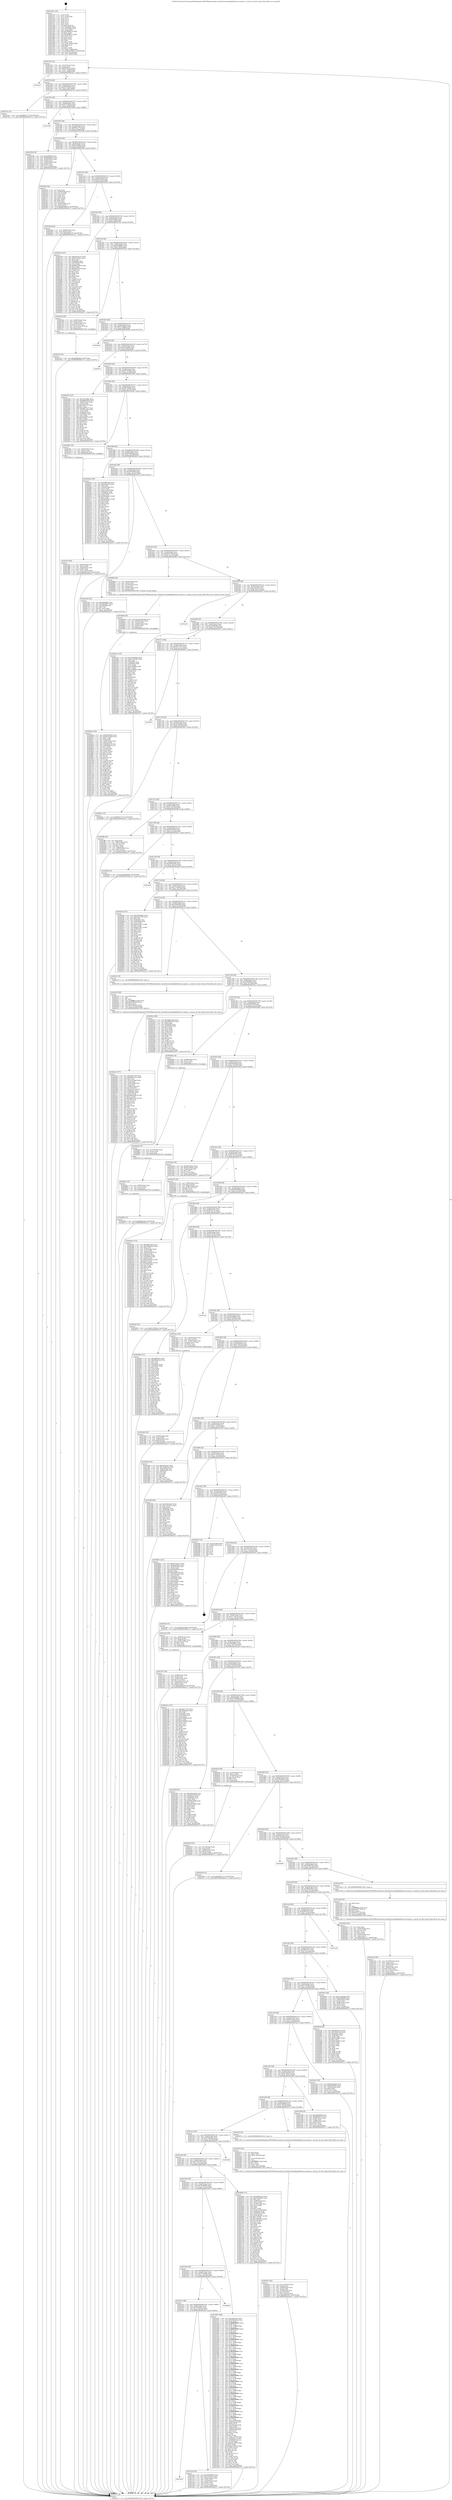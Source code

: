 digraph "0x4014c0" {
  label = "0x4014c0 (/mnt/c/Users/mathe/Desktop/tcc/POCII/binaries/extr_linuxdriversmediaplatformvia-camera.c_viacam_vb_buf_setup_Final-ollvm.out::main(0))"
  labelloc = "t"
  node[shape=record]

  Entry [label="",width=0.3,height=0.3,shape=circle,fillcolor=black,style=filled]
  "0x401534" [label="{
     0x401534 [32]\l
     | [instrs]\l
     &nbsp;&nbsp;0x401534 \<+6\>: mov -0xc0(%rbp),%eax\l
     &nbsp;&nbsp;0x40153a \<+2\>: mov %eax,%ecx\l
     &nbsp;&nbsp;0x40153c \<+6\>: sub $0x80941bc5,%ecx\l
     &nbsp;&nbsp;0x401542 \<+6\>: mov %eax,-0xd4(%rbp)\l
     &nbsp;&nbsp;0x401548 \<+6\>: mov %ecx,-0xd8(%rbp)\l
     &nbsp;&nbsp;0x40154e \<+6\>: je 0000000000402ae7 \<main+0x1627\>\l
  }"]
  "0x402ae7" [label="{
     0x402ae7\l
  }", style=dashed]
  "0x401554" [label="{
     0x401554 [28]\l
     | [instrs]\l
     &nbsp;&nbsp;0x401554 \<+5\>: jmp 0000000000401559 \<main+0x99\>\l
     &nbsp;&nbsp;0x401559 \<+6\>: mov -0xd4(%rbp),%eax\l
     &nbsp;&nbsp;0x40155f \<+5\>: sub $0x8570ea0d,%eax\l
     &nbsp;&nbsp;0x401564 \<+6\>: mov %eax,-0xdc(%rbp)\l
     &nbsp;&nbsp;0x40156a \<+6\>: je 000000000040275c \<main+0x129c\>\l
  }"]
  Exit [label="",width=0.3,height=0.3,shape=circle,fillcolor=black,style=filled,peripheries=2]
  "0x40275c" [label="{
     0x40275c [15]\l
     | [instrs]\l
     &nbsp;&nbsp;0x40275c \<+10\>: movl $0x8841177f,-0xc0(%rbp)\l
     &nbsp;&nbsp;0x402766 \<+5\>: jmp 0000000000402c71 \<main+0x17b1\>\l
  }"]
  "0x401570" [label="{
     0x401570 [28]\l
     | [instrs]\l
     &nbsp;&nbsp;0x401570 \<+5\>: jmp 0000000000401575 \<main+0xb5\>\l
     &nbsp;&nbsp;0x401575 \<+6\>: mov -0xd4(%rbp),%eax\l
     &nbsp;&nbsp;0x40157b \<+5\>: sub $0x87970b0a,%eax\l
     &nbsp;&nbsp;0x401580 \<+6\>: mov %eax,-0xe0(%rbp)\l
     &nbsp;&nbsp;0x401586 \<+6\>: je 0000000000401d4b \<main+0x88b\>\l
  }"]
  "0x40290b" [label="{
     0x40290b [15]\l
     | [instrs]\l
     &nbsp;&nbsp;0x40290b \<+10\>: movl $0x8bdaa4ef,-0xc0(%rbp)\l
     &nbsp;&nbsp;0x402915 \<+5\>: jmp 0000000000402c71 \<main+0x17b1\>\l
  }"]
  "0x401d4b" [label="{
     0x401d4b\l
  }", style=dashed]
  "0x40158c" [label="{
     0x40158c [28]\l
     | [instrs]\l
     &nbsp;&nbsp;0x40158c \<+5\>: jmp 0000000000401591 \<main+0xd1\>\l
     &nbsp;&nbsp;0x401591 \<+6\>: mov -0xd4(%rbp),%eax\l
     &nbsp;&nbsp;0x401597 \<+5\>: sub $0x8841177f,%eax\l
     &nbsp;&nbsp;0x40159c \<+6\>: mov %eax,-0xe4(%rbp)\l
     &nbsp;&nbsp;0x4015a2 \<+6\>: je 000000000040276b \<main+0x12ab\>\l
  }"]
  "0x4028fc" [label="{
     0x4028fc [15]\l
     | [instrs]\l
     &nbsp;&nbsp;0x4028fc \<+4\>: mov -0x58(%rbp),%rax\l
     &nbsp;&nbsp;0x402900 \<+3\>: mov (%rax),%rax\l
     &nbsp;&nbsp;0x402903 \<+3\>: mov %rax,%rdi\l
     &nbsp;&nbsp;0x402906 \<+5\>: call 0000000000401030 \<free@plt\>\l
     | [calls]\l
     &nbsp;&nbsp;0x401030 \{1\} (unknown)\l
  }"]
  "0x40276b" [label="{
     0x40276b [39]\l
     | [instrs]\l
     &nbsp;&nbsp;0x40276b \<+5\>: mov $0xd2f6f76f,%eax\l
     &nbsp;&nbsp;0x402770 \<+5\>: mov $0x90e6f891,%ecx\l
     &nbsp;&nbsp;0x402775 \<+4\>: mov -0x40(%rbp),%rdx\l
     &nbsp;&nbsp;0x402779 \<+2\>: mov (%rdx),%esi\l
     &nbsp;&nbsp;0x40277b \<+7\>: mov -0xa0(%rbp),%rdx\l
     &nbsp;&nbsp;0x402782 \<+2\>: cmp (%rdx),%esi\l
     &nbsp;&nbsp;0x402784 \<+3\>: cmovl %ecx,%eax\l
     &nbsp;&nbsp;0x402787 \<+6\>: mov %eax,-0xc0(%rbp)\l
     &nbsp;&nbsp;0x40278d \<+5\>: jmp 0000000000402c71 \<main+0x17b1\>\l
  }"]
  "0x4015a8" [label="{
     0x4015a8 [28]\l
     | [instrs]\l
     &nbsp;&nbsp;0x4015a8 \<+5\>: jmp 00000000004015ad \<main+0xed\>\l
     &nbsp;&nbsp;0x4015ad \<+6\>: mov -0xd4(%rbp),%eax\l
     &nbsp;&nbsp;0x4015b3 \<+5\>: sub $0x8a83d6ca,%eax\l
     &nbsp;&nbsp;0x4015b8 \<+6\>: mov %eax,-0xe8(%rbp)\l
     &nbsp;&nbsp;0x4015be \<+6\>: je 0000000000401f0e \<main+0xa4e\>\l
  }"]
  "0x4028ed" [label="{
     0x4028ed [15]\l
     | [instrs]\l
     &nbsp;&nbsp;0x4028ed \<+4\>: mov -0x70(%rbp),%rax\l
     &nbsp;&nbsp;0x4028f1 \<+3\>: mov (%rax),%rax\l
     &nbsp;&nbsp;0x4028f4 \<+3\>: mov %rax,%rdi\l
     &nbsp;&nbsp;0x4028f7 \<+5\>: call 0000000000401030 \<free@plt\>\l
     | [calls]\l
     &nbsp;&nbsp;0x401030 \{1\} (unknown)\l
  }"]
  "0x401f0e" [label="{
     0x401f0e [42]\l
     | [instrs]\l
     &nbsp;&nbsp;0x401f0e \<+2\>: xor %eax,%eax\l
     &nbsp;&nbsp;0x401f10 \<+4\>: mov -0x80(%rbp),%rcx\l
     &nbsp;&nbsp;0x401f14 \<+2\>: mov (%rcx),%edx\l
     &nbsp;&nbsp;0x401f16 \<+2\>: mov %eax,%esi\l
     &nbsp;&nbsp;0x401f18 \<+2\>: sub %edx,%esi\l
     &nbsp;&nbsp;0x401f1a \<+2\>: mov %eax,%edx\l
     &nbsp;&nbsp;0x401f1c \<+3\>: sub $0x1,%edx\l
     &nbsp;&nbsp;0x401f1f \<+2\>: add %edx,%esi\l
     &nbsp;&nbsp;0x401f21 \<+2\>: sub %esi,%eax\l
     &nbsp;&nbsp;0x401f23 \<+4\>: mov -0x80(%rbp),%rcx\l
     &nbsp;&nbsp;0x401f27 \<+2\>: mov %eax,(%rcx)\l
     &nbsp;&nbsp;0x401f29 \<+10\>: movl $0x6d746276,-0xc0(%rbp)\l
     &nbsp;&nbsp;0x401f33 \<+5\>: jmp 0000000000402c71 \<main+0x17b1\>\l
  }"]
  "0x4015c4" [label="{
     0x4015c4 [28]\l
     | [instrs]\l
     &nbsp;&nbsp;0x4015c4 \<+5\>: jmp 00000000004015c9 \<main+0x109\>\l
     &nbsp;&nbsp;0x4015c9 \<+6\>: mov -0xd4(%rbp),%eax\l
     &nbsp;&nbsp;0x4015cf \<+5\>: sub $0x8bdaa4ef,%eax\l
     &nbsp;&nbsp;0x4015d4 \<+6\>: mov %eax,-0xec(%rbp)\l
     &nbsp;&nbsp;0x4015da \<+6\>: je 000000000040293d \<main+0x147d\>\l
  }"]
  "0x4027af" [label="{
     0x4027af [15]\l
     | [instrs]\l
     &nbsp;&nbsp;0x4027af \<+10\>: movl $0x8ef6efa6,-0xc0(%rbp)\l
     &nbsp;&nbsp;0x4027b9 \<+5\>: jmp 0000000000402c71 \<main+0x17b1\>\l
  }"]
  "0x40293d" [label="{
     0x40293d [28]\l
     | [instrs]\l
     &nbsp;&nbsp;0x40293d \<+7\>: mov -0xb8(%rbp),%rax\l
     &nbsp;&nbsp;0x402944 \<+6\>: movl $0x0,(%rax)\l
     &nbsp;&nbsp;0x40294a \<+10\>: movl $0xd902cc75,-0xc0(%rbp)\l
     &nbsp;&nbsp;0x402954 \<+5\>: jmp 0000000000402c71 \<main+0x17b1\>\l
  }"]
  "0x4015e0" [label="{
     0x4015e0 [28]\l
     | [instrs]\l
     &nbsp;&nbsp;0x4015e0 \<+5\>: jmp 00000000004015e5 \<main+0x125\>\l
     &nbsp;&nbsp;0x4015e5 \<+6\>: mov -0xd4(%rbp),%eax\l
     &nbsp;&nbsp;0x4015eb \<+5\>: sub $0x8ef6efa6,%eax\l
     &nbsp;&nbsp;0x4015f0 \<+6\>: mov %eax,-0xf0(%rbp)\l
     &nbsp;&nbsp;0x4015f6 \<+6\>: je 00000000004027be \<main+0x12fe\>\l
  }"]
  "0x4026ba" [label="{
     0x4026ba [162]\l
     | [instrs]\l
     &nbsp;&nbsp;0x4026ba \<+5\>: mov $0x91092db3,%esi\l
     &nbsp;&nbsp;0x4026bf \<+5\>: mov $0x8570ea0d,%ecx\l
     &nbsp;&nbsp;0x4026c4 \<+3\>: mov $0x1,%r8b\l
     &nbsp;&nbsp;0x4026c7 \<+3\>: xor %r9d,%r9d\l
     &nbsp;&nbsp;0x4026ca \<+4\>: mov -0x40(%rbp),%rdx\l
     &nbsp;&nbsp;0x4026ce \<+6\>: movl $0x0,(%rdx)\l
     &nbsp;&nbsp;0x4026d4 \<+8\>: mov 0x40505c,%r10d\l
     &nbsp;&nbsp;0x4026dc \<+8\>: mov 0x405060,%r11d\l
     &nbsp;&nbsp;0x4026e4 \<+4\>: sub $0x1,%r9d\l
     &nbsp;&nbsp;0x4026e8 \<+3\>: mov %r10d,%ebx\l
     &nbsp;&nbsp;0x4026eb \<+3\>: add %r9d,%ebx\l
     &nbsp;&nbsp;0x4026ee \<+4\>: imul %ebx,%r10d\l
     &nbsp;&nbsp;0x4026f2 \<+4\>: and $0x1,%r10d\l
     &nbsp;&nbsp;0x4026f6 \<+4\>: cmp $0x0,%r10d\l
     &nbsp;&nbsp;0x4026fa \<+4\>: sete %r14b\l
     &nbsp;&nbsp;0x4026fe \<+4\>: cmp $0xa,%r11d\l
     &nbsp;&nbsp;0x402702 \<+4\>: setl %r15b\l
     &nbsp;&nbsp;0x402706 \<+3\>: mov %r14b,%r12b\l
     &nbsp;&nbsp;0x402709 \<+4\>: xor $0xff,%r12b\l
     &nbsp;&nbsp;0x40270d \<+3\>: mov %r15b,%r13b\l
     &nbsp;&nbsp;0x402710 \<+4\>: xor $0xff,%r13b\l
     &nbsp;&nbsp;0x402714 \<+4\>: xor $0x1,%r8b\l
     &nbsp;&nbsp;0x402718 \<+3\>: mov %r12b,%dl\l
     &nbsp;&nbsp;0x40271b \<+3\>: and $0xff,%dl\l
     &nbsp;&nbsp;0x40271e \<+3\>: and %r8b,%r14b\l
     &nbsp;&nbsp;0x402721 \<+3\>: mov %r13b,%dil\l
     &nbsp;&nbsp;0x402724 \<+4\>: and $0xff,%dil\l
     &nbsp;&nbsp;0x402728 \<+3\>: and %r8b,%r15b\l
     &nbsp;&nbsp;0x40272b \<+3\>: or %r14b,%dl\l
     &nbsp;&nbsp;0x40272e \<+3\>: or %r15b,%dil\l
     &nbsp;&nbsp;0x402731 \<+3\>: xor %dil,%dl\l
     &nbsp;&nbsp;0x402734 \<+3\>: or %r13b,%r12b\l
     &nbsp;&nbsp;0x402737 \<+4\>: xor $0xff,%r12b\l
     &nbsp;&nbsp;0x40273b \<+4\>: or $0x1,%r8b\l
     &nbsp;&nbsp;0x40273f \<+3\>: and %r8b,%r12b\l
     &nbsp;&nbsp;0x402742 \<+3\>: or %r12b,%dl\l
     &nbsp;&nbsp;0x402745 \<+3\>: test $0x1,%dl\l
     &nbsp;&nbsp;0x402748 \<+3\>: cmovne %ecx,%esi\l
     &nbsp;&nbsp;0x40274b \<+6\>: mov %esi,-0xc0(%rbp)\l
     &nbsp;&nbsp;0x402751 \<+6\>: mov %eax,-0x1c8(%rbp)\l
     &nbsp;&nbsp;0x402757 \<+5\>: jmp 0000000000402c71 \<main+0x17b1\>\l
  }"]
  "0x4027be" [label="{
     0x4027be [147]\l
     | [instrs]\l
     &nbsp;&nbsp;0x4027be \<+5\>: mov $0xdc210c07,%eax\l
     &nbsp;&nbsp;0x4027c3 \<+5\>: mov $0xfa7354e5,%ecx\l
     &nbsp;&nbsp;0x4027c8 \<+2\>: mov $0x1,%dl\l
     &nbsp;&nbsp;0x4027ca \<+7\>: mov 0x40505c,%esi\l
     &nbsp;&nbsp;0x4027d1 \<+7\>: mov 0x405060,%edi\l
     &nbsp;&nbsp;0x4027d8 \<+3\>: mov %esi,%r8d\l
     &nbsp;&nbsp;0x4027db \<+7\>: add $0xb091e978,%r8d\l
     &nbsp;&nbsp;0x4027e2 \<+4\>: sub $0x1,%r8d\l
     &nbsp;&nbsp;0x4027e6 \<+7\>: sub $0xb091e978,%r8d\l
     &nbsp;&nbsp;0x4027ed \<+4\>: imul %r8d,%esi\l
     &nbsp;&nbsp;0x4027f1 \<+3\>: and $0x1,%esi\l
     &nbsp;&nbsp;0x4027f4 \<+3\>: cmp $0x0,%esi\l
     &nbsp;&nbsp;0x4027f7 \<+4\>: sete %r9b\l
     &nbsp;&nbsp;0x4027fb \<+3\>: cmp $0xa,%edi\l
     &nbsp;&nbsp;0x4027fe \<+4\>: setl %r10b\l
     &nbsp;&nbsp;0x402802 \<+3\>: mov %r9b,%r11b\l
     &nbsp;&nbsp;0x402805 \<+4\>: xor $0xff,%r11b\l
     &nbsp;&nbsp;0x402809 \<+3\>: mov %r10b,%bl\l
     &nbsp;&nbsp;0x40280c \<+3\>: xor $0xff,%bl\l
     &nbsp;&nbsp;0x40280f \<+3\>: xor $0x1,%dl\l
     &nbsp;&nbsp;0x402812 \<+3\>: mov %r11b,%r14b\l
     &nbsp;&nbsp;0x402815 \<+4\>: and $0xff,%r14b\l
     &nbsp;&nbsp;0x402819 \<+3\>: and %dl,%r9b\l
     &nbsp;&nbsp;0x40281c \<+3\>: mov %bl,%r15b\l
     &nbsp;&nbsp;0x40281f \<+4\>: and $0xff,%r15b\l
     &nbsp;&nbsp;0x402823 \<+3\>: and %dl,%r10b\l
     &nbsp;&nbsp;0x402826 \<+3\>: or %r9b,%r14b\l
     &nbsp;&nbsp;0x402829 \<+3\>: or %r10b,%r15b\l
     &nbsp;&nbsp;0x40282c \<+3\>: xor %r15b,%r14b\l
     &nbsp;&nbsp;0x40282f \<+3\>: or %bl,%r11b\l
     &nbsp;&nbsp;0x402832 \<+4\>: xor $0xff,%r11b\l
     &nbsp;&nbsp;0x402836 \<+3\>: or $0x1,%dl\l
     &nbsp;&nbsp;0x402839 \<+3\>: and %dl,%r11b\l
     &nbsp;&nbsp;0x40283c \<+3\>: or %r11b,%r14b\l
     &nbsp;&nbsp;0x40283f \<+4\>: test $0x1,%r14b\l
     &nbsp;&nbsp;0x402843 \<+3\>: cmovne %ecx,%eax\l
     &nbsp;&nbsp;0x402846 \<+6\>: mov %eax,-0xc0(%rbp)\l
     &nbsp;&nbsp;0x40284c \<+5\>: jmp 0000000000402c71 \<main+0x17b1\>\l
  }"]
  "0x4015fc" [label="{
     0x4015fc [28]\l
     | [instrs]\l
     &nbsp;&nbsp;0x4015fc \<+5\>: jmp 0000000000401601 \<main+0x141\>\l
     &nbsp;&nbsp;0x401601 \<+6\>: mov -0xd4(%rbp),%eax\l
     &nbsp;&nbsp;0x401607 \<+5\>: sub $0x90e6f891,%eax\l
     &nbsp;&nbsp;0x40160c \<+6\>: mov %eax,-0xf4(%rbp)\l
     &nbsp;&nbsp;0x401612 \<+6\>: je 0000000000402792 \<main+0x12d2\>\l
  }"]
  "0x40269d" [label="{
     0x40269d [29]\l
     | [instrs]\l
     &nbsp;&nbsp;0x40269d \<+10\>: movabs $0x4030b6,%rdi\l
     &nbsp;&nbsp;0x4026a7 \<+4\>: mov -0x48(%rbp),%rdx\l
     &nbsp;&nbsp;0x4026ab \<+2\>: mov %eax,(%rdx)\l
     &nbsp;&nbsp;0x4026ad \<+4\>: mov -0x48(%rbp),%rdx\l
     &nbsp;&nbsp;0x4026b1 \<+2\>: mov (%rdx),%esi\l
     &nbsp;&nbsp;0x4026b3 \<+2\>: mov $0x0,%al\l
     &nbsp;&nbsp;0x4026b5 \<+5\>: call 0000000000401040 \<printf@plt\>\l
     | [calls]\l
     &nbsp;&nbsp;0x401040 \{1\} (unknown)\l
  }"]
  "0x402792" [label="{
     0x402792 [29]\l
     | [instrs]\l
     &nbsp;&nbsp;0x402792 \<+7\>: mov -0x98(%rbp),%rax\l
     &nbsp;&nbsp;0x402799 \<+3\>: mov (%rax),%rax\l
     &nbsp;&nbsp;0x40279c \<+4\>: mov -0x40(%rbp),%rcx\l
     &nbsp;&nbsp;0x4027a0 \<+3\>: movslq (%rcx),%rcx\l
     &nbsp;&nbsp;0x4027a3 \<+4\>: mov (%rax,%rcx,8),%rax\l
     &nbsp;&nbsp;0x4027a7 \<+3\>: mov %rax,%rdi\l
     &nbsp;&nbsp;0x4027aa \<+5\>: call 0000000000401030 \<free@plt\>\l
     | [calls]\l
     &nbsp;&nbsp;0x401030 \{1\} (unknown)\l
  }"]
  "0x401618" [label="{
     0x401618 [28]\l
     | [instrs]\l
     &nbsp;&nbsp;0x401618 \<+5\>: jmp 000000000040161d \<main+0x15d\>\l
     &nbsp;&nbsp;0x40161d \<+6\>: mov -0xd4(%rbp),%eax\l
     &nbsp;&nbsp;0x401623 \<+5\>: sub $0x91092db3,%eax\l
     &nbsp;&nbsp;0x401628 \<+6\>: mov %eax,-0xf8(%rbp)\l
     &nbsp;&nbsp;0x40162e \<+6\>: je 0000000000402bd6 \<main+0x1716\>\l
  }"]
  "0x4025a1" [label="{
     0x4025a1 [42]\l
     | [instrs]\l
     &nbsp;&nbsp;0x4025a1 \<+6\>: mov -0x1c4(%rbp),%ecx\l
     &nbsp;&nbsp;0x4025a7 \<+3\>: imul %eax,%ecx\l
     &nbsp;&nbsp;0x4025aa \<+4\>: mov -0x58(%rbp),%rdi\l
     &nbsp;&nbsp;0x4025ae \<+3\>: mov (%rdi),%rdi\l
     &nbsp;&nbsp;0x4025b1 \<+4\>: mov -0x50(%rbp),%r8\l
     &nbsp;&nbsp;0x4025b5 \<+3\>: movslq (%r8),%r8\l
     &nbsp;&nbsp;0x4025b8 \<+4\>: mov %ecx,(%rdi,%r8,4)\l
     &nbsp;&nbsp;0x4025bc \<+10\>: movl $0x486a7fe7,-0xc0(%rbp)\l
     &nbsp;&nbsp;0x4025c6 \<+5\>: jmp 0000000000402c71 \<main+0x17b1\>\l
  }"]
  "0x402bd6" [label="{
     0x402bd6\l
  }", style=dashed]
  "0x401634" [label="{
     0x401634 [28]\l
     | [instrs]\l
     &nbsp;&nbsp;0x401634 \<+5\>: jmp 0000000000401639 \<main+0x179\>\l
     &nbsp;&nbsp;0x401639 \<+6\>: mov -0xd4(%rbp),%eax\l
     &nbsp;&nbsp;0x40163f \<+5\>: sub $0x92aada00,%eax\l
     &nbsp;&nbsp;0x401644 \<+6\>: mov %eax,-0xfc(%rbp)\l
     &nbsp;&nbsp;0x40164a \<+6\>: je 000000000040291a \<main+0x145a\>\l
  }"]
  "0x402575" [label="{
     0x402575 [44]\l
     | [instrs]\l
     &nbsp;&nbsp;0x402575 \<+2\>: xor %ecx,%ecx\l
     &nbsp;&nbsp;0x402577 \<+5\>: mov $0x2,%edx\l
     &nbsp;&nbsp;0x40257c \<+6\>: mov %edx,-0x1c0(%rbp)\l
     &nbsp;&nbsp;0x402582 \<+1\>: cltd\l
     &nbsp;&nbsp;0x402583 \<+6\>: mov -0x1c0(%rbp),%esi\l
     &nbsp;&nbsp;0x402589 \<+2\>: idiv %esi\l
     &nbsp;&nbsp;0x40258b \<+6\>: imul $0xfffffffe,%edx,%edx\l
     &nbsp;&nbsp;0x402591 \<+3\>: sub $0x1,%ecx\l
     &nbsp;&nbsp;0x402594 \<+2\>: sub %ecx,%edx\l
     &nbsp;&nbsp;0x402596 \<+6\>: mov %edx,-0x1c4(%rbp)\l
     &nbsp;&nbsp;0x40259c \<+5\>: call 0000000000401160 \<next_i\>\l
     | [calls]\l
     &nbsp;&nbsp;0x401160 \{1\} (/mnt/c/Users/mathe/Desktop/tcc/POCII/binaries/extr_linuxdriversmediaplatformvia-camera.c_viacam_vb_buf_setup_Final-ollvm.out::next_i)\l
  }"]
  "0x40291a" [label="{
     0x40291a\l
  }", style=dashed]
  "0x401650" [label="{
     0x401650 [28]\l
     | [instrs]\l
     &nbsp;&nbsp;0x401650 \<+5\>: jmp 0000000000401655 \<main+0x195\>\l
     &nbsp;&nbsp;0x401655 \<+6\>: mov -0xd4(%rbp),%eax\l
     &nbsp;&nbsp;0x40165b \<+5\>: sub $0x957518d0,%eax\l
     &nbsp;&nbsp;0x401660 \<+6\>: mov %eax,-0x100(%rbp)\l
     &nbsp;&nbsp;0x401666 \<+6\>: je 0000000000402394 \<main+0xed4\>\l
  }"]
  "0x402491" [label="{
     0x402491 [172]\l
     | [instrs]\l
     &nbsp;&nbsp;0x402491 \<+5\>: mov $0x406bc4e2,%ecx\l
     &nbsp;&nbsp;0x402496 \<+5\>: mov $0x29bd2de0,%edx\l
     &nbsp;&nbsp;0x40249b \<+3\>: mov $0x1,%sil\l
     &nbsp;&nbsp;0x40249e \<+4\>: mov -0x58(%rbp),%rdi\l
     &nbsp;&nbsp;0x4024a2 \<+3\>: mov %rax,(%rdi)\l
     &nbsp;&nbsp;0x4024a5 \<+4\>: mov -0x50(%rbp),%rax\l
     &nbsp;&nbsp;0x4024a9 \<+6\>: movl $0x0,(%rax)\l
     &nbsp;&nbsp;0x4024af \<+8\>: mov 0x40505c,%r8d\l
     &nbsp;&nbsp;0x4024b7 \<+8\>: mov 0x405060,%r9d\l
     &nbsp;&nbsp;0x4024bf \<+3\>: mov %r8d,%r10d\l
     &nbsp;&nbsp;0x4024c2 \<+7\>: sub $0x8a345fa3,%r10d\l
     &nbsp;&nbsp;0x4024c9 \<+4\>: sub $0x1,%r10d\l
     &nbsp;&nbsp;0x4024cd \<+7\>: add $0x8a345fa3,%r10d\l
     &nbsp;&nbsp;0x4024d4 \<+4\>: imul %r10d,%r8d\l
     &nbsp;&nbsp;0x4024d8 \<+4\>: and $0x1,%r8d\l
     &nbsp;&nbsp;0x4024dc \<+4\>: cmp $0x0,%r8d\l
     &nbsp;&nbsp;0x4024e0 \<+4\>: sete %r11b\l
     &nbsp;&nbsp;0x4024e4 \<+4\>: cmp $0xa,%r9d\l
     &nbsp;&nbsp;0x4024e8 \<+3\>: setl %bl\l
     &nbsp;&nbsp;0x4024eb \<+3\>: mov %r11b,%r14b\l
     &nbsp;&nbsp;0x4024ee \<+4\>: xor $0xff,%r14b\l
     &nbsp;&nbsp;0x4024f2 \<+3\>: mov %bl,%r15b\l
     &nbsp;&nbsp;0x4024f5 \<+4\>: xor $0xff,%r15b\l
     &nbsp;&nbsp;0x4024f9 \<+4\>: xor $0x0,%sil\l
     &nbsp;&nbsp;0x4024fd \<+3\>: mov %r14b,%r12b\l
     &nbsp;&nbsp;0x402500 \<+4\>: and $0x0,%r12b\l
     &nbsp;&nbsp;0x402504 \<+3\>: and %sil,%r11b\l
     &nbsp;&nbsp;0x402507 \<+3\>: mov %r15b,%r13b\l
     &nbsp;&nbsp;0x40250a \<+4\>: and $0x0,%r13b\l
     &nbsp;&nbsp;0x40250e \<+3\>: and %sil,%bl\l
     &nbsp;&nbsp;0x402511 \<+3\>: or %r11b,%r12b\l
     &nbsp;&nbsp;0x402514 \<+3\>: or %bl,%r13b\l
     &nbsp;&nbsp;0x402517 \<+3\>: xor %r13b,%r12b\l
     &nbsp;&nbsp;0x40251a \<+3\>: or %r15b,%r14b\l
     &nbsp;&nbsp;0x40251d \<+4\>: xor $0xff,%r14b\l
     &nbsp;&nbsp;0x402521 \<+4\>: or $0x0,%sil\l
     &nbsp;&nbsp;0x402525 \<+3\>: and %sil,%r14b\l
     &nbsp;&nbsp;0x402528 \<+3\>: or %r14b,%r12b\l
     &nbsp;&nbsp;0x40252b \<+4\>: test $0x1,%r12b\l
     &nbsp;&nbsp;0x40252f \<+3\>: cmovne %edx,%ecx\l
     &nbsp;&nbsp;0x402532 \<+6\>: mov %ecx,-0xc0(%rbp)\l
     &nbsp;&nbsp;0x402538 \<+5\>: jmp 0000000000402c71 \<main+0x17b1\>\l
  }"]
  "0x402394" [label="{
     0x402394 [123]\l
     | [instrs]\l
     &nbsp;&nbsp;0x402394 \<+5\>: mov $0x781ae90e,%eax\l
     &nbsp;&nbsp;0x402399 \<+5\>: mov $0xd89b995d,%ecx\l
     &nbsp;&nbsp;0x40239e \<+4\>: mov -0x68(%rbp),%rdx\l
     &nbsp;&nbsp;0x4023a2 \<+2\>: mov (%rdx),%esi\l
     &nbsp;&nbsp;0x4023a4 \<+6\>: sub $0x23d97227,%esi\l
     &nbsp;&nbsp;0x4023aa \<+3\>: add $0x1,%esi\l
     &nbsp;&nbsp;0x4023ad \<+6\>: add $0x23d97227,%esi\l
     &nbsp;&nbsp;0x4023b3 \<+4\>: mov -0x68(%rbp),%rdx\l
     &nbsp;&nbsp;0x4023b7 \<+2\>: mov %esi,(%rdx)\l
     &nbsp;&nbsp;0x4023b9 \<+7\>: mov 0x40505c,%esi\l
     &nbsp;&nbsp;0x4023c0 \<+7\>: mov 0x405060,%edi\l
     &nbsp;&nbsp;0x4023c7 \<+3\>: mov %esi,%r8d\l
     &nbsp;&nbsp;0x4023ca \<+7\>: add $0xefea9074,%r8d\l
     &nbsp;&nbsp;0x4023d1 \<+4\>: sub $0x1,%r8d\l
     &nbsp;&nbsp;0x4023d5 \<+7\>: sub $0xefea9074,%r8d\l
     &nbsp;&nbsp;0x4023dc \<+4\>: imul %r8d,%esi\l
     &nbsp;&nbsp;0x4023e0 \<+3\>: and $0x1,%esi\l
     &nbsp;&nbsp;0x4023e3 \<+3\>: cmp $0x0,%esi\l
     &nbsp;&nbsp;0x4023e6 \<+4\>: sete %r9b\l
     &nbsp;&nbsp;0x4023ea \<+3\>: cmp $0xa,%edi\l
     &nbsp;&nbsp;0x4023ed \<+4\>: setl %r10b\l
     &nbsp;&nbsp;0x4023f1 \<+3\>: mov %r9b,%r11b\l
     &nbsp;&nbsp;0x4023f4 \<+3\>: and %r10b,%r11b\l
     &nbsp;&nbsp;0x4023f7 \<+3\>: xor %r10b,%r9b\l
     &nbsp;&nbsp;0x4023fa \<+3\>: or %r9b,%r11b\l
     &nbsp;&nbsp;0x4023fd \<+4\>: test $0x1,%r11b\l
     &nbsp;&nbsp;0x402401 \<+3\>: cmovne %ecx,%eax\l
     &nbsp;&nbsp;0x402404 \<+6\>: mov %eax,-0xc0(%rbp)\l
     &nbsp;&nbsp;0x40240a \<+5\>: jmp 0000000000402c71 \<main+0x17b1\>\l
  }"]
  "0x40166c" [label="{
     0x40166c [28]\l
     | [instrs]\l
     &nbsp;&nbsp;0x40166c \<+5\>: jmp 0000000000401671 \<main+0x1b1\>\l
     &nbsp;&nbsp;0x401671 \<+6\>: mov -0xd4(%rbp),%eax\l
     &nbsp;&nbsp;0x401677 \<+5\>: sub $0x997c90e5,%eax\l
     &nbsp;&nbsp;0x40167c \<+6\>: mov %eax,-0x104(%rbp)\l
     &nbsp;&nbsp;0x401682 \<+6\>: je 0000000000401d6c \<main+0x8ac\>\l
  }"]
  "0x402241" [label="{
     0x402241 [177]\l
     | [instrs]\l
     &nbsp;&nbsp;0x402241 \<+5\>: mov $0xab671107,%ecx\l
     &nbsp;&nbsp;0x402246 \<+5\>: mov $0xb6427b35,%edx\l
     &nbsp;&nbsp;0x40224b \<+3\>: mov $0x1,%sil\l
     &nbsp;&nbsp;0x40224e \<+6\>: mov -0x1bc(%rbp),%edi\l
     &nbsp;&nbsp;0x402254 \<+3\>: imul %eax,%edi\l
     &nbsp;&nbsp;0x402257 \<+4\>: mov -0x70(%rbp),%r8\l
     &nbsp;&nbsp;0x40225b \<+3\>: mov (%r8),%r8\l
     &nbsp;&nbsp;0x40225e \<+4\>: mov -0x68(%rbp),%r9\l
     &nbsp;&nbsp;0x402262 \<+3\>: movslq (%r9),%r9\l
     &nbsp;&nbsp;0x402265 \<+4\>: mov %edi,(%r8,%r9,4)\l
     &nbsp;&nbsp;0x402269 \<+7\>: mov 0x40505c,%eax\l
     &nbsp;&nbsp;0x402270 \<+7\>: mov 0x405060,%edi\l
     &nbsp;&nbsp;0x402277 \<+3\>: mov %eax,%r10d\l
     &nbsp;&nbsp;0x40227a \<+7\>: add $0xdd9c9540,%r10d\l
     &nbsp;&nbsp;0x402281 \<+4\>: sub $0x1,%r10d\l
     &nbsp;&nbsp;0x402285 \<+7\>: sub $0xdd9c9540,%r10d\l
     &nbsp;&nbsp;0x40228c \<+4\>: imul %r10d,%eax\l
     &nbsp;&nbsp;0x402290 \<+3\>: and $0x1,%eax\l
     &nbsp;&nbsp;0x402293 \<+3\>: cmp $0x0,%eax\l
     &nbsp;&nbsp;0x402296 \<+4\>: sete %r11b\l
     &nbsp;&nbsp;0x40229a \<+3\>: cmp $0xa,%edi\l
     &nbsp;&nbsp;0x40229d \<+3\>: setl %bl\l
     &nbsp;&nbsp;0x4022a0 \<+3\>: mov %r11b,%r14b\l
     &nbsp;&nbsp;0x4022a3 \<+4\>: xor $0xff,%r14b\l
     &nbsp;&nbsp;0x4022a7 \<+3\>: mov %bl,%r15b\l
     &nbsp;&nbsp;0x4022aa \<+4\>: xor $0xff,%r15b\l
     &nbsp;&nbsp;0x4022ae \<+4\>: xor $0x1,%sil\l
     &nbsp;&nbsp;0x4022b2 \<+3\>: mov %r14b,%r12b\l
     &nbsp;&nbsp;0x4022b5 \<+4\>: and $0xff,%r12b\l
     &nbsp;&nbsp;0x4022b9 \<+3\>: and %sil,%r11b\l
     &nbsp;&nbsp;0x4022bc \<+3\>: mov %r15b,%r13b\l
     &nbsp;&nbsp;0x4022bf \<+4\>: and $0xff,%r13b\l
     &nbsp;&nbsp;0x4022c3 \<+3\>: and %sil,%bl\l
     &nbsp;&nbsp;0x4022c6 \<+3\>: or %r11b,%r12b\l
     &nbsp;&nbsp;0x4022c9 \<+3\>: or %bl,%r13b\l
     &nbsp;&nbsp;0x4022cc \<+3\>: xor %r13b,%r12b\l
     &nbsp;&nbsp;0x4022cf \<+3\>: or %r15b,%r14b\l
     &nbsp;&nbsp;0x4022d2 \<+4\>: xor $0xff,%r14b\l
     &nbsp;&nbsp;0x4022d6 \<+4\>: or $0x1,%sil\l
     &nbsp;&nbsp;0x4022da \<+3\>: and %sil,%r14b\l
     &nbsp;&nbsp;0x4022dd \<+3\>: or %r14b,%r12b\l
     &nbsp;&nbsp;0x4022e0 \<+4\>: test $0x1,%r12b\l
     &nbsp;&nbsp;0x4022e4 \<+3\>: cmovne %edx,%ecx\l
     &nbsp;&nbsp;0x4022e7 \<+6\>: mov %ecx,-0xc0(%rbp)\l
     &nbsp;&nbsp;0x4022ed \<+5\>: jmp 0000000000402c71 \<main+0x17b1\>\l
  }"]
  "0x401d6c" [label="{
     0x401d6c [19]\l
     | [instrs]\l
     &nbsp;&nbsp;0x401d6c \<+7\>: mov -0xb0(%rbp),%rax\l
     &nbsp;&nbsp;0x401d73 \<+3\>: mov (%rax),%rax\l
     &nbsp;&nbsp;0x401d76 \<+4\>: mov 0x8(%rax),%rdi\l
     &nbsp;&nbsp;0x401d7a \<+5\>: call 0000000000401060 \<atoi@plt\>\l
     | [calls]\l
     &nbsp;&nbsp;0x401060 \{1\} (unknown)\l
  }"]
  "0x401688" [label="{
     0x401688 [28]\l
     | [instrs]\l
     &nbsp;&nbsp;0x401688 \<+5\>: jmp 000000000040168d \<main+0x1cd\>\l
     &nbsp;&nbsp;0x40168d \<+6\>: mov -0xd4(%rbp),%eax\l
     &nbsp;&nbsp;0x401693 \<+5\>: sub $0x9e8e94ed,%eax\l
     &nbsp;&nbsp;0x401698 \<+6\>: mov %eax,-0x108(%rbp)\l
     &nbsp;&nbsp;0x40169e \<+6\>: je 00000000004029e2 \<main+0x1522\>\l
  }"]
  "0x402219" [label="{
     0x402219 [40]\l
     | [instrs]\l
     &nbsp;&nbsp;0x402219 \<+5\>: mov $0x2,%ecx\l
     &nbsp;&nbsp;0x40221e \<+1\>: cltd\l
     &nbsp;&nbsp;0x40221f \<+2\>: idiv %ecx\l
     &nbsp;&nbsp;0x402221 \<+6\>: imul $0xfffffffe,%edx,%ecx\l
     &nbsp;&nbsp;0x402227 \<+6\>: add $0x5b00cbb3,%ecx\l
     &nbsp;&nbsp;0x40222d \<+3\>: add $0x1,%ecx\l
     &nbsp;&nbsp;0x402230 \<+6\>: sub $0x5b00cbb3,%ecx\l
     &nbsp;&nbsp;0x402236 \<+6\>: mov %ecx,-0x1bc(%rbp)\l
     &nbsp;&nbsp;0x40223c \<+5\>: call 0000000000401160 \<next_i\>\l
     | [calls]\l
     &nbsp;&nbsp;0x401160 \{1\} (/mnt/c/Users/mathe/Desktop/tcc/POCII/binaries/extr_linuxdriversmediaplatformvia-camera.c_viacam_vb_buf_setup_Final-ollvm.out::next_i)\l
  }"]
  "0x4029e2" [label="{
     0x4029e2 [159]\l
     | [instrs]\l
     &nbsp;&nbsp;0x4029e2 \<+5\>: mov $0x48ff1932,%eax\l
     &nbsp;&nbsp;0x4029e7 \<+5\>: mov $0xea0e079,%ecx\l
     &nbsp;&nbsp;0x4029ec \<+2\>: mov $0x1,%dl\l
     &nbsp;&nbsp;0x4029ee \<+7\>: mov -0xb8(%rbp),%rsi\l
     &nbsp;&nbsp;0x4029f5 \<+2\>: mov (%rsi),%edi\l
     &nbsp;&nbsp;0x4029f7 \<+3\>: mov %edi,-0x2c(%rbp)\l
     &nbsp;&nbsp;0x4029fa \<+7\>: mov 0x40505c,%edi\l
     &nbsp;&nbsp;0x402a01 \<+8\>: mov 0x405060,%r8d\l
     &nbsp;&nbsp;0x402a09 \<+3\>: mov %edi,%r9d\l
     &nbsp;&nbsp;0x402a0c \<+7\>: add $0x29c9da13,%r9d\l
     &nbsp;&nbsp;0x402a13 \<+4\>: sub $0x1,%r9d\l
     &nbsp;&nbsp;0x402a17 \<+7\>: sub $0x29c9da13,%r9d\l
     &nbsp;&nbsp;0x402a1e \<+4\>: imul %r9d,%edi\l
     &nbsp;&nbsp;0x402a22 \<+3\>: and $0x1,%edi\l
     &nbsp;&nbsp;0x402a25 \<+3\>: cmp $0x0,%edi\l
     &nbsp;&nbsp;0x402a28 \<+4\>: sete %r10b\l
     &nbsp;&nbsp;0x402a2c \<+4\>: cmp $0xa,%r8d\l
     &nbsp;&nbsp;0x402a30 \<+4\>: setl %r11b\l
     &nbsp;&nbsp;0x402a34 \<+3\>: mov %r10b,%bl\l
     &nbsp;&nbsp;0x402a37 \<+3\>: xor $0xff,%bl\l
     &nbsp;&nbsp;0x402a3a \<+3\>: mov %r11b,%r14b\l
     &nbsp;&nbsp;0x402a3d \<+4\>: xor $0xff,%r14b\l
     &nbsp;&nbsp;0x402a41 \<+3\>: xor $0x0,%dl\l
     &nbsp;&nbsp;0x402a44 \<+3\>: mov %bl,%r15b\l
     &nbsp;&nbsp;0x402a47 \<+4\>: and $0x0,%r15b\l
     &nbsp;&nbsp;0x402a4b \<+3\>: and %dl,%r10b\l
     &nbsp;&nbsp;0x402a4e \<+3\>: mov %r14b,%r12b\l
     &nbsp;&nbsp;0x402a51 \<+4\>: and $0x0,%r12b\l
     &nbsp;&nbsp;0x402a55 \<+3\>: and %dl,%r11b\l
     &nbsp;&nbsp;0x402a58 \<+3\>: or %r10b,%r15b\l
     &nbsp;&nbsp;0x402a5b \<+3\>: or %r11b,%r12b\l
     &nbsp;&nbsp;0x402a5e \<+3\>: xor %r12b,%r15b\l
     &nbsp;&nbsp;0x402a61 \<+3\>: or %r14b,%bl\l
     &nbsp;&nbsp;0x402a64 \<+3\>: xor $0xff,%bl\l
     &nbsp;&nbsp;0x402a67 \<+3\>: or $0x0,%dl\l
     &nbsp;&nbsp;0x402a6a \<+2\>: and %dl,%bl\l
     &nbsp;&nbsp;0x402a6c \<+3\>: or %bl,%r15b\l
     &nbsp;&nbsp;0x402a6f \<+4\>: test $0x1,%r15b\l
     &nbsp;&nbsp;0x402a73 \<+3\>: cmovne %ecx,%eax\l
     &nbsp;&nbsp;0x402a76 \<+6\>: mov %eax,-0xc0(%rbp)\l
     &nbsp;&nbsp;0x402a7c \<+5\>: jmp 0000000000402c71 \<main+0x17b1\>\l
  }"]
  "0x4016a4" [label="{
     0x4016a4 [28]\l
     | [instrs]\l
     &nbsp;&nbsp;0x4016a4 \<+5\>: jmp 00000000004016a9 \<main+0x1e9\>\l
     &nbsp;&nbsp;0x4016a9 \<+6\>: mov -0xd4(%rbp),%eax\l
     &nbsp;&nbsp;0x4016af \<+5\>: sub $0xa04f3060,%eax\l
     &nbsp;&nbsp;0x4016b4 \<+6\>: mov %eax,-0x10c(%rbp)\l
     &nbsp;&nbsp;0x4016ba \<+6\>: je 0000000000402163 \<main+0xca3\>\l
  }"]
  "0x40203d" [label="{
     0x40203d [32]\l
     | [instrs]\l
     &nbsp;&nbsp;0x40203d \<+4\>: mov -0x70(%rbp),%rdi\l
     &nbsp;&nbsp;0x402041 \<+3\>: mov %rax,(%rdi)\l
     &nbsp;&nbsp;0x402044 \<+4\>: mov -0x68(%rbp),%rax\l
     &nbsp;&nbsp;0x402048 \<+6\>: movl $0x0,(%rax)\l
     &nbsp;&nbsp;0x40204e \<+10\>: movl $0x5c726d1d,-0xc0(%rbp)\l
     &nbsp;&nbsp;0x402058 \<+5\>: jmp 0000000000402c71 \<main+0x17b1\>\l
  }"]
  "0x402163" [label="{
     0x402163 [30]\l
     | [instrs]\l
     &nbsp;&nbsp;0x402163 \<+5\>: mov $0xcbf5940e,%eax\l
     &nbsp;&nbsp;0x402168 \<+5\>: mov $0x18d48857,%ecx\l
     &nbsp;&nbsp;0x40216d \<+3\>: mov -0x2d(%rbp),%dl\l
     &nbsp;&nbsp;0x402170 \<+3\>: test $0x1,%dl\l
     &nbsp;&nbsp;0x402173 \<+3\>: cmovne %ecx,%eax\l
     &nbsp;&nbsp;0x402176 \<+6\>: mov %eax,-0xc0(%rbp)\l
     &nbsp;&nbsp;0x40217c \<+5\>: jmp 0000000000402c71 \<main+0x17b1\>\l
  }"]
  "0x4016c0" [label="{
     0x4016c0 [28]\l
     | [instrs]\l
     &nbsp;&nbsp;0x4016c0 \<+5\>: jmp 00000000004016c5 \<main+0x205\>\l
     &nbsp;&nbsp;0x4016c5 \<+6\>: mov -0xd4(%rbp),%eax\l
     &nbsp;&nbsp;0x4016cb \<+5\>: sub $0xa94417d4,%eax\l
     &nbsp;&nbsp;0x4016d0 \<+6\>: mov %eax,-0x110(%rbp)\l
     &nbsp;&nbsp;0x4016d6 \<+6\>: je 0000000000402680 \<main+0x11c0\>\l
  }"]
  "0x401edc" [label="{
     0x401edc [50]\l
     | [instrs]\l
     &nbsp;&nbsp;0x401edc \<+6\>: mov -0x1b8(%rbp),%ecx\l
     &nbsp;&nbsp;0x401ee2 \<+3\>: imul %eax,%ecx\l
     &nbsp;&nbsp;0x401ee5 \<+7\>: mov -0x98(%rbp),%rsi\l
     &nbsp;&nbsp;0x401eec \<+3\>: mov (%rsi),%rsi\l
     &nbsp;&nbsp;0x401eef \<+7\>: mov -0x90(%rbp),%rdi\l
     &nbsp;&nbsp;0x401ef6 \<+3\>: movslq (%rdi),%rdi\l
     &nbsp;&nbsp;0x401ef9 \<+4\>: mov (%rsi,%rdi,8),%rsi\l
     &nbsp;&nbsp;0x401efd \<+2\>: mov %ecx,(%rsi)\l
     &nbsp;&nbsp;0x401eff \<+10\>: movl $0x8a83d6ca,-0xc0(%rbp)\l
     &nbsp;&nbsp;0x401f09 \<+5\>: jmp 0000000000402c71 \<main+0x17b1\>\l
  }"]
  "0x402680" [label="{
     0x402680 [29]\l
     | [instrs]\l
     &nbsp;&nbsp;0x402680 \<+7\>: mov -0x98(%rbp),%rax\l
     &nbsp;&nbsp;0x402687 \<+3\>: mov (%rax),%rdi\l
     &nbsp;&nbsp;0x40268a \<+4\>: mov -0x70(%rbp),%rax\l
     &nbsp;&nbsp;0x40268e \<+3\>: mov (%rax),%rsi\l
     &nbsp;&nbsp;0x402691 \<+4\>: mov -0x58(%rbp),%rax\l
     &nbsp;&nbsp;0x402695 \<+3\>: mov (%rax),%rdx\l
     &nbsp;&nbsp;0x402698 \<+5\>: call 00000000004013d0 \<viacam_vb_buf_setup\>\l
     | [calls]\l
     &nbsp;&nbsp;0x4013d0 \{1\} (/mnt/c/Users/mathe/Desktop/tcc/POCII/binaries/extr_linuxdriversmediaplatformvia-camera.c_viacam_vb_buf_setup_Final-ollvm.out::viacam_vb_buf_setup)\l
  }"]
  "0x4016dc" [label="{
     0x4016dc [28]\l
     | [instrs]\l
     &nbsp;&nbsp;0x4016dc \<+5\>: jmp 00000000004016e1 \<main+0x221\>\l
     &nbsp;&nbsp;0x4016e1 \<+6\>: mov -0xd4(%rbp),%eax\l
     &nbsp;&nbsp;0x4016e7 \<+5\>: sub $0xaa24cfa7,%eax\l
     &nbsp;&nbsp;0x4016ec \<+6\>: mov %eax,-0x114(%rbp)\l
     &nbsp;&nbsp;0x4016f2 \<+6\>: je 0000000000402a93 \<main+0x15d3\>\l
  }"]
  "0x401eb4" [label="{
     0x401eb4 [40]\l
     | [instrs]\l
     &nbsp;&nbsp;0x401eb4 \<+5\>: mov $0x2,%ecx\l
     &nbsp;&nbsp;0x401eb9 \<+1\>: cltd\l
     &nbsp;&nbsp;0x401eba \<+2\>: idiv %ecx\l
     &nbsp;&nbsp;0x401ebc \<+6\>: imul $0xfffffffe,%edx,%ecx\l
     &nbsp;&nbsp;0x401ec2 \<+6\>: add $0xb8165774,%ecx\l
     &nbsp;&nbsp;0x401ec8 \<+3\>: add $0x1,%ecx\l
     &nbsp;&nbsp;0x401ecb \<+6\>: sub $0xb8165774,%ecx\l
     &nbsp;&nbsp;0x401ed1 \<+6\>: mov %ecx,-0x1b8(%rbp)\l
     &nbsp;&nbsp;0x401ed7 \<+5\>: call 0000000000401160 \<next_i\>\l
     | [calls]\l
     &nbsp;&nbsp;0x401160 \{1\} (/mnt/c/Users/mathe/Desktop/tcc/POCII/binaries/extr_linuxdriversmediaplatformvia-camera.c_viacam_vb_buf_setup_Final-ollvm.out::next_i)\l
  }"]
  "0x402a93" [label="{
     0x402a93\l
  }", style=dashed]
  "0x4016f8" [label="{
     0x4016f8 [28]\l
     | [instrs]\l
     &nbsp;&nbsp;0x4016f8 \<+5\>: jmp 00000000004016fd \<main+0x23d\>\l
     &nbsp;&nbsp;0x4016fd \<+6\>: mov -0xd4(%rbp),%eax\l
     &nbsp;&nbsp;0x401703 \<+5\>: sub $0xaa649cb6,%eax\l
     &nbsp;&nbsp;0x401708 \<+6\>: mov %eax,-0x118(%rbp)\l
     &nbsp;&nbsp;0x40170e \<+6\>: je 0000000000402301 \<main+0xe41\>\l
  }"]
  "0x401e57" [label="{
     0x401e57 [49]\l
     | [instrs]\l
     &nbsp;&nbsp;0x401e57 \<+7\>: mov -0x98(%rbp),%rdi\l
     &nbsp;&nbsp;0x401e5e \<+3\>: mov (%rdi),%rdi\l
     &nbsp;&nbsp;0x401e61 \<+7\>: mov -0x90(%rbp),%rcx\l
     &nbsp;&nbsp;0x401e68 \<+3\>: movslq (%rcx),%rcx\l
     &nbsp;&nbsp;0x401e6b \<+4\>: mov %rax,(%rdi,%rcx,8)\l
     &nbsp;&nbsp;0x401e6f \<+4\>: mov -0x80(%rbp),%rax\l
     &nbsp;&nbsp;0x401e73 \<+6\>: movl $0x0,(%rax)\l
     &nbsp;&nbsp;0x401e79 \<+10\>: movl $0x6d746276,-0xc0(%rbp)\l
     &nbsp;&nbsp;0x401e83 \<+5\>: jmp 0000000000402c71 \<main+0x17b1\>\l
  }"]
  "0x402301" [label="{
     0x402301 [147]\l
     | [instrs]\l
     &nbsp;&nbsp;0x402301 \<+5\>: mov $0x781ae90e,%eax\l
     &nbsp;&nbsp;0x402306 \<+5\>: mov $0x957518d0,%ecx\l
     &nbsp;&nbsp;0x40230b \<+2\>: mov $0x1,%dl\l
     &nbsp;&nbsp;0x40230d \<+7\>: mov 0x40505c,%esi\l
     &nbsp;&nbsp;0x402314 \<+7\>: mov 0x405060,%edi\l
     &nbsp;&nbsp;0x40231b \<+3\>: mov %esi,%r8d\l
     &nbsp;&nbsp;0x40231e \<+7\>: sub $0xccefe899,%r8d\l
     &nbsp;&nbsp;0x402325 \<+4\>: sub $0x1,%r8d\l
     &nbsp;&nbsp;0x402329 \<+7\>: add $0xccefe899,%r8d\l
     &nbsp;&nbsp;0x402330 \<+4\>: imul %r8d,%esi\l
     &nbsp;&nbsp;0x402334 \<+3\>: and $0x1,%esi\l
     &nbsp;&nbsp;0x402337 \<+3\>: cmp $0x0,%esi\l
     &nbsp;&nbsp;0x40233a \<+4\>: sete %r9b\l
     &nbsp;&nbsp;0x40233e \<+3\>: cmp $0xa,%edi\l
     &nbsp;&nbsp;0x402341 \<+4\>: setl %r10b\l
     &nbsp;&nbsp;0x402345 \<+3\>: mov %r9b,%r11b\l
     &nbsp;&nbsp;0x402348 \<+4\>: xor $0xff,%r11b\l
     &nbsp;&nbsp;0x40234c \<+3\>: mov %r10b,%bl\l
     &nbsp;&nbsp;0x40234f \<+3\>: xor $0xff,%bl\l
     &nbsp;&nbsp;0x402352 \<+3\>: xor $0x0,%dl\l
     &nbsp;&nbsp;0x402355 \<+3\>: mov %r11b,%r14b\l
     &nbsp;&nbsp;0x402358 \<+4\>: and $0x0,%r14b\l
     &nbsp;&nbsp;0x40235c \<+3\>: and %dl,%r9b\l
     &nbsp;&nbsp;0x40235f \<+3\>: mov %bl,%r15b\l
     &nbsp;&nbsp;0x402362 \<+4\>: and $0x0,%r15b\l
     &nbsp;&nbsp;0x402366 \<+3\>: and %dl,%r10b\l
     &nbsp;&nbsp;0x402369 \<+3\>: or %r9b,%r14b\l
     &nbsp;&nbsp;0x40236c \<+3\>: or %r10b,%r15b\l
     &nbsp;&nbsp;0x40236f \<+3\>: xor %r15b,%r14b\l
     &nbsp;&nbsp;0x402372 \<+3\>: or %bl,%r11b\l
     &nbsp;&nbsp;0x402375 \<+4\>: xor $0xff,%r11b\l
     &nbsp;&nbsp;0x402379 \<+3\>: or $0x0,%dl\l
     &nbsp;&nbsp;0x40237c \<+3\>: and %dl,%r11b\l
     &nbsp;&nbsp;0x40237f \<+3\>: or %r11b,%r14b\l
     &nbsp;&nbsp;0x402382 \<+4\>: test $0x1,%r14b\l
     &nbsp;&nbsp;0x402386 \<+3\>: cmovne %ecx,%eax\l
     &nbsp;&nbsp;0x402389 \<+6\>: mov %eax,-0xc0(%rbp)\l
     &nbsp;&nbsp;0x40238f \<+5\>: jmp 0000000000402c71 \<main+0x17b1\>\l
  }"]
  "0x401714" [label="{
     0x401714 [28]\l
     | [instrs]\l
     &nbsp;&nbsp;0x401714 \<+5\>: jmp 0000000000401719 \<main+0x259\>\l
     &nbsp;&nbsp;0x401719 \<+6\>: mov -0xd4(%rbp),%eax\l
     &nbsp;&nbsp;0x40171f \<+5\>: sub $0xab671107,%eax\l
     &nbsp;&nbsp;0x401724 \<+6\>: mov %eax,-0x11c(%rbp)\l
     &nbsp;&nbsp;0x40172a \<+6\>: je 0000000000402b0c \<main+0x164c\>\l
  }"]
  "0x401b58" [label="{
     0x401b58\l
  }", style=dashed]
  "0x402b0c" [label="{
     0x402b0c\l
  }", style=dashed]
  "0x401730" [label="{
     0x401730 [28]\l
     | [instrs]\l
     &nbsp;&nbsp;0x401730 \<+5\>: jmp 0000000000401735 \<main+0x275\>\l
     &nbsp;&nbsp;0x401735 \<+6\>: mov -0xd4(%rbp),%eax\l
     &nbsp;&nbsp;0x40173b \<+5\>: sub $0xaba5ddba,%eax\l
     &nbsp;&nbsp;0x401740 \<+6\>: mov %eax,-0x120(%rbp)\l
     &nbsp;&nbsp;0x401746 \<+6\>: je 00000000004028cc \<main+0x140c\>\l
  }"]
  "0x401e0a" [label="{
     0x401e0a [42]\l
     | [instrs]\l
     &nbsp;&nbsp;0x401e0a \<+5\>: mov $0x26d8d8bb,%eax\l
     &nbsp;&nbsp;0x401e0f \<+5\>: mov $0x17c24e32,%ecx\l
     &nbsp;&nbsp;0x401e14 \<+7\>: mov -0x90(%rbp),%rdx\l
     &nbsp;&nbsp;0x401e1b \<+2\>: mov (%rdx),%esi\l
     &nbsp;&nbsp;0x401e1d \<+7\>: mov -0xa0(%rbp),%rdx\l
     &nbsp;&nbsp;0x401e24 \<+2\>: cmp (%rdx),%esi\l
     &nbsp;&nbsp;0x401e26 \<+3\>: cmovl %ecx,%eax\l
     &nbsp;&nbsp;0x401e29 \<+6\>: mov %eax,-0xc0(%rbp)\l
     &nbsp;&nbsp;0x401e2f \<+5\>: jmp 0000000000402c71 \<main+0x17b1\>\l
  }"]
  "0x4028cc" [label="{
     0x4028cc [15]\l
     | [instrs]\l
     &nbsp;&nbsp;0x4028cc \<+10\>: movl $0x8841177f,-0xc0(%rbp)\l
     &nbsp;&nbsp;0x4028d6 \<+5\>: jmp 0000000000402c71 \<main+0x17b1\>\l
  }"]
  "0x40174c" [label="{
     0x40174c [28]\l
     | [instrs]\l
     &nbsp;&nbsp;0x40174c \<+5\>: jmp 0000000000401751 \<main+0x291\>\l
     &nbsp;&nbsp;0x401751 \<+6\>: mov -0xd4(%rbp),%eax\l
     &nbsp;&nbsp;0x401757 \<+5\>: sub $0xb61f1990,%eax\l
     &nbsp;&nbsp;0x40175c \<+6\>: mov %eax,-0x124(%rbp)\l
     &nbsp;&nbsp;0x401762 \<+6\>: je 0000000000401ff8 \<main+0xb38\>\l
  }"]
  "0x401b3c" [label="{
     0x401b3c [28]\l
     | [instrs]\l
     &nbsp;&nbsp;0x401b3c \<+5\>: jmp 0000000000401b41 \<main+0x681\>\l
     &nbsp;&nbsp;0x401b41 \<+6\>: mov -0xd4(%rbp),%eax\l
     &nbsp;&nbsp;0x401b47 \<+5\>: sub $0x79c3bf51,%eax\l
     &nbsp;&nbsp;0x401b4c \<+6\>: mov %eax,-0x1b4(%rbp)\l
     &nbsp;&nbsp;0x401b52 \<+6\>: je 0000000000401e0a \<main+0x94a\>\l
  }"]
  "0x401ff8" [label="{
     0x401ff8 [40]\l
     | [instrs]\l
     &nbsp;&nbsp;0x401ff8 \<+2\>: xor %eax,%eax\l
     &nbsp;&nbsp;0x401ffa \<+7\>: mov -0x90(%rbp),%rcx\l
     &nbsp;&nbsp;0x402001 \<+2\>: mov (%rcx),%edx\l
     &nbsp;&nbsp;0x402003 \<+3\>: sub $0x1,%eax\l
     &nbsp;&nbsp;0x402006 \<+2\>: sub %eax,%edx\l
     &nbsp;&nbsp;0x402008 \<+7\>: mov -0x90(%rbp),%rcx\l
     &nbsp;&nbsp;0x40200f \<+2\>: mov %edx,(%rcx)\l
     &nbsp;&nbsp;0x402011 \<+10\>: movl $0x79c3bf51,-0xc0(%rbp)\l
     &nbsp;&nbsp;0x40201b \<+5\>: jmp 0000000000402c71 \<main+0x17b1\>\l
  }"]
  "0x401768" [label="{
     0x401768 [28]\l
     | [instrs]\l
     &nbsp;&nbsp;0x401768 \<+5\>: jmp 000000000040176d \<main+0x2ad\>\l
     &nbsp;&nbsp;0x40176d \<+6\>: mov -0xd4(%rbp),%eax\l
     &nbsp;&nbsp;0x401773 \<+5\>: sub $0xb6427b35,%eax\l
     &nbsp;&nbsp;0x401778 \<+6\>: mov %eax,-0x128(%rbp)\l
     &nbsp;&nbsp;0x40177e \<+6\>: je 00000000004022f2 \<main+0xe32\>\l
  }"]
  "0x402b6f" [label="{
     0x402b6f\l
  }", style=dashed]
  "0x4022f2" [label="{
     0x4022f2 [15]\l
     | [instrs]\l
     &nbsp;&nbsp;0x4022f2 \<+10\>: movl $0xaa649cb6,-0xc0(%rbp)\l
     &nbsp;&nbsp;0x4022fc \<+5\>: jmp 0000000000402c71 \<main+0x17b1\>\l
  }"]
  "0x401784" [label="{
     0x401784 [28]\l
     | [instrs]\l
     &nbsp;&nbsp;0x401784 \<+5\>: jmp 0000000000401789 \<main+0x2c9\>\l
     &nbsp;&nbsp;0x401789 \<+6\>: mov -0xd4(%rbp),%eax\l
     &nbsp;&nbsp;0x40178f \<+5\>: sub $0xc0bda2d4,%eax\l
     &nbsp;&nbsp;0x401794 \<+6\>: mov %eax,-0x12c(%rbp)\l
     &nbsp;&nbsp;0x40179a \<+6\>: je 0000000000402ad8 \<main+0x1618\>\l
  }"]
  "0x401de4" [label="{
     0x401de4 [38]\l
     | [instrs]\l
     &nbsp;&nbsp;0x401de4 \<+7\>: mov -0x98(%rbp),%rdi\l
     &nbsp;&nbsp;0x401deb \<+3\>: mov %rax,(%rdi)\l
     &nbsp;&nbsp;0x401dee \<+7\>: mov -0x90(%rbp),%rax\l
     &nbsp;&nbsp;0x401df5 \<+6\>: movl $0x0,(%rax)\l
     &nbsp;&nbsp;0x401dfb \<+10\>: movl $0x79c3bf51,-0xc0(%rbp)\l
     &nbsp;&nbsp;0x401e05 \<+5\>: jmp 0000000000402c71 \<main+0x17b1\>\l
  }"]
  "0x402ad8" [label="{
     0x402ad8\l
  }", style=dashed]
  "0x4017a0" [label="{
     0x4017a0 [28]\l
     | [instrs]\l
     &nbsp;&nbsp;0x4017a0 \<+5\>: jmp 00000000004017a5 \<main+0x2e5\>\l
     &nbsp;&nbsp;0x4017a5 \<+6\>: mov -0xd4(%rbp),%eax\l
     &nbsp;&nbsp;0x4017ab \<+5\>: sub $0xc1cb5ebd,%eax\l
     &nbsp;&nbsp;0x4017b0 \<+6\>: mov %eax,-0x130(%rbp)\l
     &nbsp;&nbsp;0x4017b6 \<+6\>: je 00000000004025ed \<main+0x112d\>\l
  }"]
  "0x401d7f" [label="{
     0x401d7f [36]\l
     | [instrs]\l
     &nbsp;&nbsp;0x401d7f \<+7\>: mov -0xa8(%rbp),%rdi\l
     &nbsp;&nbsp;0x401d86 \<+2\>: mov %eax,(%rdi)\l
     &nbsp;&nbsp;0x401d88 \<+7\>: mov -0xa8(%rbp),%rdi\l
     &nbsp;&nbsp;0x401d8f \<+2\>: mov (%rdi),%eax\l
     &nbsp;&nbsp;0x401d91 \<+3\>: mov %eax,-0x34(%rbp)\l
     &nbsp;&nbsp;0x401d94 \<+10\>: movl $0x694122e2,-0xc0(%rbp)\l
     &nbsp;&nbsp;0x401d9e \<+5\>: jmp 0000000000402c71 \<main+0x17b1\>\l
  }"]
  "0x4025ed" [label="{
     0x4025ed [147]\l
     | [instrs]\l
     &nbsp;&nbsp;0x4025ed \<+5\>: mov $0x91092db3,%eax\l
     &nbsp;&nbsp;0x4025f2 \<+5\>: mov $0xa94417d4,%ecx\l
     &nbsp;&nbsp;0x4025f7 \<+2\>: mov $0x1,%dl\l
     &nbsp;&nbsp;0x4025f9 \<+7\>: mov 0x40505c,%esi\l
     &nbsp;&nbsp;0x402600 \<+7\>: mov 0x405060,%edi\l
     &nbsp;&nbsp;0x402607 \<+3\>: mov %esi,%r8d\l
     &nbsp;&nbsp;0x40260a \<+7\>: add $0xfa2e38c1,%r8d\l
     &nbsp;&nbsp;0x402611 \<+4\>: sub $0x1,%r8d\l
     &nbsp;&nbsp;0x402615 \<+7\>: sub $0xfa2e38c1,%r8d\l
     &nbsp;&nbsp;0x40261c \<+4\>: imul %r8d,%esi\l
     &nbsp;&nbsp;0x402620 \<+3\>: and $0x1,%esi\l
     &nbsp;&nbsp;0x402623 \<+3\>: cmp $0x0,%esi\l
     &nbsp;&nbsp;0x402626 \<+4\>: sete %r9b\l
     &nbsp;&nbsp;0x40262a \<+3\>: cmp $0xa,%edi\l
     &nbsp;&nbsp;0x40262d \<+4\>: setl %r10b\l
     &nbsp;&nbsp;0x402631 \<+3\>: mov %r9b,%r11b\l
     &nbsp;&nbsp;0x402634 \<+4\>: xor $0xff,%r11b\l
     &nbsp;&nbsp;0x402638 \<+3\>: mov %r10b,%bl\l
     &nbsp;&nbsp;0x40263b \<+3\>: xor $0xff,%bl\l
     &nbsp;&nbsp;0x40263e \<+3\>: xor $0x1,%dl\l
     &nbsp;&nbsp;0x402641 \<+3\>: mov %r11b,%r14b\l
     &nbsp;&nbsp;0x402644 \<+4\>: and $0xff,%r14b\l
     &nbsp;&nbsp;0x402648 \<+3\>: and %dl,%r9b\l
     &nbsp;&nbsp;0x40264b \<+3\>: mov %bl,%r15b\l
     &nbsp;&nbsp;0x40264e \<+4\>: and $0xff,%r15b\l
     &nbsp;&nbsp;0x402652 \<+3\>: and %dl,%r10b\l
     &nbsp;&nbsp;0x402655 \<+3\>: or %r9b,%r14b\l
     &nbsp;&nbsp;0x402658 \<+3\>: or %r10b,%r15b\l
     &nbsp;&nbsp;0x40265b \<+3\>: xor %r15b,%r14b\l
     &nbsp;&nbsp;0x40265e \<+3\>: or %bl,%r11b\l
     &nbsp;&nbsp;0x402661 \<+4\>: xor $0xff,%r11b\l
     &nbsp;&nbsp;0x402665 \<+3\>: or $0x1,%dl\l
     &nbsp;&nbsp;0x402668 \<+3\>: and %dl,%r11b\l
     &nbsp;&nbsp;0x40266b \<+3\>: or %r11b,%r14b\l
     &nbsp;&nbsp;0x40266e \<+4\>: test $0x1,%r14b\l
     &nbsp;&nbsp;0x402672 \<+3\>: cmovne %ecx,%eax\l
     &nbsp;&nbsp;0x402675 \<+6\>: mov %eax,-0xc0(%rbp)\l
     &nbsp;&nbsp;0x40267b \<+5\>: jmp 0000000000402c71 \<main+0x17b1\>\l
  }"]
  "0x4017bc" [label="{
     0x4017bc [28]\l
     | [instrs]\l
     &nbsp;&nbsp;0x4017bc \<+5\>: jmp 00000000004017c1 \<main+0x301\>\l
     &nbsp;&nbsp;0x4017c1 \<+6\>: mov -0xd4(%rbp),%eax\l
     &nbsp;&nbsp;0x4017c7 \<+5\>: sub $0xc800a290,%eax\l
     &nbsp;&nbsp;0x4017cc \<+6\>: mov %eax,-0x134(%rbp)\l
     &nbsp;&nbsp;0x4017d2 \<+6\>: je 0000000000402214 \<main+0xd54\>\l
  }"]
  "0x401b20" [label="{
     0x401b20 [28]\l
     | [instrs]\l
     &nbsp;&nbsp;0x401b20 \<+5\>: jmp 0000000000401b25 \<main+0x665\>\l
     &nbsp;&nbsp;0x401b25 \<+6\>: mov -0xd4(%rbp),%eax\l
     &nbsp;&nbsp;0x401b2b \<+5\>: sub $0x781ae90e,%eax\l
     &nbsp;&nbsp;0x401b30 \<+6\>: mov %eax,-0x1b0(%rbp)\l
     &nbsp;&nbsp;0x401b36 \<+6\>: je 0000000000402b6f \<main+0x16af\>\l
  }"]
  "0x402214" [label="{
     0x402214 [5]\l
     | [instrs]\l
     &nbsp;&nbsp;0x402214 \<+5\>: call 0000000000401160 \<next_i\>\l
     | [calls]\l
     &nbsp;&nbsp;0x401160 \{1\} (/mnt/c/Users/mathe/Desktop/tcc/POCII/binaries/extr_linuxdriversmediaplatformvia-camera.c_viacam_vb_buf_setup_Final-ollvm.out::next_i)\l
  }"]
  "0x4017d8" [label="{
     0x4017d8 [28]\l
     | [instrs]\l
     &nbsp;&nbsp;0x4017d8 \<+5\>: jmp 00000000004017dd \<main+0x31d\>\l
     &nbsp;&nbsp;0x4017dd \<+6\>: mov -0xd4(%rbp),%eax\l
     &nbsp;&nbsp;0x4017e3 \<+5\>: sub $0xcbf5940e,%eax\l
     &nbsp;&nbsp;0x4017e8 \<+6\>: mov %eax,-0x138(%rbp)\l
     &nbsp;&nbsp;0x4017ee \<+6\>: je 000000000040241e \<main+0xf5e\>\l
  }"]
  "0x401b97" [label="{
     0x401b97 [406]\l
     | [instrs]\l
     &nbsp;&nbsp;0x401b97 \<+5\>: mov $0xaa24cfa7,%eax\l
     &nbsp;&nbsp;0x401b9c \<+5\>: mov $0xd3e82a6d,%ecx\l
     &nbsp;&nbsp;0x401ba1 \<+3\>: mov %rsp,%rdx\l
     &nbsp;&nbsp;0x401ba4 \<+4\>: add $0xfffffffffffffff0,%rdx\l
     &nbsp;&nbsp;0x401ba8 \<+3\>: mov %rdx,%rsp\l
     &nbsp;&nbsp;0x401bab \<+7\>: mov %rdx,-0xb8(%rbp)\l
     &nbsp;&nbsp;0x401bb2 \<+3\>: mov %rsp,%rdx\l
     &nbsp;&nbsp;0x401bb5 \<+4\>: add $0xfffffffffffffff0,%rdx\l
     &nbsp;&nbsp;0x401bb9 \<+3\>: mov %rdx,%rsp\l
     &nbsp;&nbsp;0x401bbc \<+3\>: mov %rsp,%rsi\l
     &nbsp;&nbsp;0x401bbf \<+4\>: add $0xfffffffffffffff0,%rsi\l
     &nbsp;&nbsp;0x401bc3 \<+3\>: mov %rsi,%rsp\l
     &nbsp;&nbsp;0x401bc6 \<+7\>: mov %rsi,-0xb0(%rbp)\l
     &nbsp;&nbsp;0x401bcd \<+3\>: mov %rsp,%rsi\l
     &nbsp;&nbsp;0x401bd0 \<+4\>: add $0xfffffffffffffff0,%rsi\l
     &nbsp;&nbsp;0x401bd4 \<+3\>: mov %rsi,%rsp\l
     &nbsp;&nbsp;0x401bd7 \<+7\>: mov %rsi,-0xa8(%rbp)\l
     &nbsp;&nbsp;0x401bde \<+3\>: mov %rsp,%rsi\l
     &nbsp;&nbsp;0x401be1 \<+4\>: add $0xfffffffffffffff0,%rsi\l
     &nbsp;&nbsp;0x401be5 \<+3\>: mov %rsi,%rsp\l
     &nbsp;&nbsp;0x401be8 \<+7\>: mov %rsi,-0xa0(%rbp)\l
     &nbsp;&nbsp;0x401bef \<+3\>: mov %rsp,%rsi\l
     &nbsp;&nbsp;0x401bf2 \<+4\>: add $0xfffffffffffffff0,%rsi\l
     &nbsp;&nbsp;0x401bf6 \<+3\>: mov %rsi,%rsp\l
     &nbsp;&nbsp;0x401bf9 \<+7\>: mov %rsi,-0x98(%rbp)\l
     &nbsp;&nbsp;0x401c00 \<+3\>: mov %rsp,%rsi\l
     &nbsp;&nbsp;0x401c03 \<+4\>: add $0xfffffffffffffff0,%rsi\l
     &nbsp;&nbsp;0x401c07 \<+3\>: mov %rsi,%rsp\l
     &nbsp;&nbsp;0x401c0a \<+7\>: mov %rsi,-0x90(%rbp)\l
     &nbsp;&nbsp;0x401c11 \<+3\>: mov %rsp,%rsi\l
     &nbsp;&nbsp;0x401c14 \<+4\>: add $0xfffffffffffffff0,%rsi\l
     &nbsp;&nbsp;0x401c18 \<+3\>: mov %rsi,%rsp\l
     &nbsp;&nbsp;0x401c1b \<+7\>: mov %rsi,-0x88(%rbp)\l
     &nbsp;&nbsp;0x401c22 \<+3\>: mov %rsp,%rsi\l
     &nbsp;&nbsp;0x401c25 \<+4\>: add $0xfffffffffffffff0,%rsi\l
     &nbsp;&nbsp;0x401c29 \<+3\>: mov %rsi,%rsp\l
     &nbsp;&nbsp;0x401c2c \<+4\>: mov %rsi,-0x80(%rbp)\l
     &nbsp;&nbsp;0x401c30 \<+3\>: mov %rsp,%rsi\l
     &nbsp;&nbsp;0x401c33 \<+4\>: add $0xfffffffffffffff0,%rsi\l
     &nbsp;&nbsp;0x401c37 \<+3\>: mov %rsi,%rsp\l
     &nbsp;&nbsp;0x401c3a \<+4\>: mov %rsi,-0x78(%rbp)\l
     &nbsp;&nbsp;0x401c3e \<+3\>: mov %rsp,%rsi\l
     &nbsp;&nbsp;0x401c41 \<+4\>: add $0xfffffffffffffff0,%rsi\l
     &nbsp;&nbsp;0x401c45 \<+3\>: mov %rsi,%rsp\l
     &nbsp;&nbsp;0x401c48 \<+4\>: mov %rsi,-0x70(%rbp)\l
     &nbsp;&nbsp;0x401c4c \<+3\>: mov %rsp,%rsi\l
     &nbsp;&nbsp;0x401c4f \<+4\>: add $0xfffffffffffffff0,%rsi\l
     &nbsp;&nbsp;0x401c53 \<+3\>: mov %rsi,%rsp\l
     &nbsp;&nbsp;0x401c56 \<+4\>: mov %rsi,-0x68(%rbp)\l
     &nbsp;&nbsp;0x401c5a \<+3\>: mov %rsp,%rsi\l
     &nbsp;&nbsp;0x401c5d \<+4\>: add $0xfffffffffffffff0,%rsi\l
     &nbsp;&nbsp;0x401c61 \<+3\>: mov %rsi,%rsp\l
     &nbsp;&nbsp;0x401c64 \<+4\>: mov %rsi,-0x60(%rbp)\l
     &nbsp;&nbsp;0x401c68 \<+3\>: mov %rsp,%rsi\l
     &nbsp;&nbsp;0x401c6b \<+4\>: add $0xfffffffffffffff0,%rsi\l
     &nbsp;&nbsp;0x401c6f \<+3\>: mov %rsi,%rsp\l
     &nbsp;&nbsp;0x401c72 \<+4\>: mov %rsi,-0x58(%rbp)\l
     &nbsp;&nbsp;0x401c76 \<+3\>: mov %rsp,%rsi\l
     &nbsp;&nbsp;0x401c79 \<+4\>: add $0xfffffffffffffff0,%rsi\l
     &nbsp;&nbsp;0x401c7d \<+3\>: mov %rsi,%rsp\l
     &nbsp;&nbsp;0x401c80 \<+4\>: mov %rsi,-0x50(%rbp)\l
     &nbsp;&nbsp;0x401c84 \<+3\>: mov %rsp,%rsi\l
     &nbsp;&nbsp;0x401c87 \<+4\>: add $0xfffffffffffffff0,%rsi\l
     &nbsp;&nbsp;0x401c8b \<+3\>: mov %rsi,%rsp\l
     &nbsp;&nbsp;0x401c8e \<+4\>: mov %rsi,-0x48(%rbp)\l
     &nbsp;&nbsp;0x401c92 \<+3\>: mov %rsp,%rsi\l
     &nbsp;&nbsp;0x401c95 \<+4\>: add $0xfffffffffffffff0,%rsi\l
     &nbsp;&nbsp;0x401c99 \<+3\>: mov %rsi,%rsp\l
     &nbsp;&nbsp;0x401c9c \<+4\>: mov %rsi,-0x40(%rbp)\l
     &nbsp;&nbsp;0x401ca0 \<+7\>: mov -0xb8(%rbp),%rsi\l
     &nbsp;&nbsp;0x401ca7 \<+6\>: movl $0x0,(%rsi)\l
     &nbsp;&nbsp;0x401cad \<+6\>: mov -0xc4(%rbp),%edi\l
     &nbsp;&nbsp;0x401cb3 \<+2\>: mov %edi,(%rdx)\l
     &nbsp;&nbsp;0x401cb5 \<+7\>: mov -0xb0(%rbp),%rsi\l
     &nbsp;&nbsp;0x401cbc \<+7\>: mov -0xd0(%rbp),%r8\l
     &nbsp;&nbsp;0x401cc3 \<+3\>: mov %r8,(%rsi)\l
     &nbsp;&nbsp;0x401cc6 \<+3\>: cmpl $0x2,(%rdx)\l
     &nbsp;&nbsp;0x401cc9 \<+4\>: setne %r9b\l
     &nbsp;&nbsp;0x401ccd \<+4\>: and $0x1,%r9b\l
     &nbsp;&nbsp;0x401cd1 \<+4\>: mov %r9b,-0x35(%rbp)\l
     &nbsp;&nbsp;0x401cd5 \<+8\>: mov 0x40505c,%r10d\l
     &nbsp;&nbsp;0x401cdd \<+8\>: mov 0x405060,%r11d\l
     &nbsp;&nbsp;0x401ce5 \<+3\>: mov %r10d,%ebx\l
     &nbsp;&nbsp;0x401ce8 \<+6\>: sub $0xdd1cb075,%ebx\l
     &nbsp;&nbsp;0x401cee \<+3\>: sub $0x1,%ebx\l
     &nbsp;&nbsp;0x401cf1 \<+6\>: add $0xdd1cb075,%ebx\l
     &nbsp;&nbsp;0x401cf7 \<+4\>: imul %ebx,%r10d\l
     &nbsp;&nbsp;0x401cfb \<+4\>: and $0x1,%r10d\l
     &nbsp;&nbsp;0x401cff \<+4\>: cmp $0x0,%r10d\l
     &nbsp;&nbsp;0x401d03 \<+4\>: sete %r9b\l
     &nbsp;&nbsp;0x401d07 \<+4\>: cmp $0xa,%r11d\l
     &nbsp;&nbsp;0x401d0b \<+4\>: setl %r14b\l
     &nbsp;&nbsp;0x401d0f \<+3\>: mov %r9b,%r15b\l
     &nbsp;&nbsp;0x401d12 \<+3\>: and %r14b,%r15b\l
     &nbsp;&nbsp;0x401d15 \<+3\>: xor %r14b,%r9b\l
     &nbsp;&nbsp;0x401d18 \<+3\>: or %r9b,%r15b\l
     &nbsp;&nbsp;0x401d1b \<+4\>: test $0x1,%r15b\l
     &nbsp;&nbsp;0x401d1f \<+3\>: cmovne %ecx,%eax\l
     &nbsp;&nbsp;0x401d22 \<+6\>: mov %eax,-0xc0(%rbp)\l
     &nbsp;&nbsp;0x401d28 \<+5\>: jmp 0000000000402c71 \<main+0x17b1\>\l
  }"]
  "0x40241e" [label="{
     0x40241e [86]\l
     | [instrs]\l
     &nbsp;&nbsp;0x40241e \<+5\>: mov $0x406bc4e2,%eax\l
     &nbsp;&nbsp;0x402423 \<+5\>: mov $0xd685a745,%ecx\l
     &nbsp;&nbsp;0x402428 \<+2\>: xor %edx,%edx\l
     &nbsp;&nbsp;0x40242a \<+7\>: mov 0x40505c,%esi\l
     &nbsp;&nbsp;0x402431 \<+7\>: mov 0x405060,%edi\l
     &nbsp;&nbsp;0x402438 \<+3\>: sub $0x1,%edx\l
     &nbsp;&nbsp;0x40243b \<+3\>: mov %esi,%r8d\l
     &nbsp;&nbsp;0x40243e \<+3\>: add %edx,%r8d\l
     &nbsp;&nbsp;0x402441 \<+4\>: imul %r8d,%esi\l
     &nbsp;&nbsp;0x402445 \<+3\>: and $0x1,%esi\l
     &nbsp;&nbsp;0x402448 \<+3\>: cmp $0x0,%esi\l
     &nbsp;&nbsp;0x40244b \<+4\>: sete %r9b\l
     &nbsp;&nbsp;0x40244f \<+3\>: cmp $0xa,%edi\l
     &nbsp;&nbsp;0x402452 \<+4\>: setl %r10b\l
     &nbsp;&nbsp;0x402456 \<+3\>: mov %r9b,%r11b\l
     &nbsp;&nbsp;0x402459 \<+3\>: and %r10b,%r11b\l
     &nbsp;&nbsp;0x40245c \<+3\>: xor %r10b,%r9b\l
     &nbsp;&nbsp;0x40245f \<+3\>: or %r9b,%r11b\l
     &nbsp;&nbsp;0x402462 \<+4\>: test $0x1,%r11b\l
     &nbsp;&nbsp;0x402466 \<+3\>: cmovne %ecx,%eax\l
     &nbsp;&nbsp;0x402469 \<+6\>: mov %eax,-0xc0(%rbp)\l
     &nbsp;&nbsp;0x40246f \<+5\>: jmp 0000000000402c71 \<main+0x17b1\>\l
  }"]
  "0x4017f4" [label="{
     0x4017f4 [28]\l
     | [instrs]\l
     &nbsp;&nbsp;0x4017f4 \<+5\>: jmp 00000000004017f9 \<main+0x339\>\l
     &nbsp;&nbsp;0x4017f9 \<+6\>: mov -0xd4(%rbp),%eax\l
     &nbsp;&nbsp;0x4017ff \<+5\>: sub $0xd2f6f76f,%eax\l
     &nbsp;&nbsp;0x401804 \<+6\>: mov %eax,-0x13c(%rbp)\l
     &nbsp;&nbsp;0x40180a \<+6\>: je 00000000004028db \<main+0x141b\>\l
  }"]
  "0x401b04" [label="{
     0x401b04 [28]\l
     | [instrs]\l
     &nbsp;&nbsp;0x401b04 \<+5\>: jmp 0000000000401b09 \<main+0x649\>\l
     &nbsp;&nbsp;0x401b09 \<+6\>: mov -0xd4(%rbp),%eax\l
     &nbsp;&nbsp;0x401b0f \<+5\>: sub $0x76e69e90,%eax\l
     &nbsp;&nbsp;0x401b14 \<+6\>: mov %eax,-0x1ac(%rbp)\l
     &nbsp;&nbsp;0x401b1a \<+6\>: je 0000000000401b97 \<main+0x6d7\>\l
  }"]
  "0x4028db" [label="{
     0x4028db [18]\l
     | [instrs]\l
     &nbsp;&nbsp;0x4028db \<+7\>: mov -0x98(%rbp),%rax\l
     &nbsp;&nbsp;0x4028e2 \<+3\>: mov (%rax),%rax\l
     &nbsp;&nbsp;0x4028e5 \<+3\>: mov %rax,%rdi\l
     &nbsp;&nbsp;0x4028e8 \<+5\>: call 0000000000401030 \<free@plt\>\l
     | [calls]\l
     &nbsp;&nbsp;0x401030 \{1\} (unknown)\l
  }"]
  "0x401810" [label="{
     0x401810 [28]\l
     | [instrs]\l
     &nbsp;&nbsp;0x401810 \<+5\>: jmp 0000000000401815 \<main+0x355\>\l
     &nbsp;&nbsp;0x401815 \<+6\>: mov -0xd4(%rbp),%eax\l
     &nbsp;&nbsp;0x40181b \<+5\>: sub $0xd3e82a6d,%eax\l
     &nbsp;&nbsp;0x401820 \<+6\>: mov %eax,-0x140(%rbp)\l
     &nbsp;&nbsp;0x401826 \<+6\>: je 0000000000401d2d \<main+0x86d\>\l
  }"]
  "0x4020b8" [label="{
     0x4020b8 [171]\l
     | [instrs]\l
     &nbsp;&nbsp;0x4020b8 \<+5\>: mov $0x80941bc5,%eax\l
     &nbsp;&nbsp;0x4020bd \<+5\>: mov $0xa04f3060,%ecx\l
     &nbsp;&nbsp;0x4020c2 \<+2\>: mov $0x1,%dl\l
     &nbsp;&nbsp;0x4020c4 \<+4\>: mov -0x68(%rbp),%rsi\l
     &nbsp;&nbsp;0x4020c8 \<+2\>: mov (%rsi),%edi\l
     &nbsp;&nbsp;0x4020ca \<+4\>: mov -0x78(%rbp),%rsi\l
     &nbsp;&nbsp;0x4020ce \<+2\>: cmp (%rsi),%edi\l
     &nbsp;&nbsp;0x4020d0 \<+4\>: setl %r8b\l
     &nbsp;&nbsp;0x4020d4 \<+4\>: and $0x1,%r8b\l
     &nbsp;&nbsp;0x4020d8 \<+4\>: mov %r8b,-0x2d(%rbp)\l
     &nbsp;&nbsp;0x4020dc \<+7\>: mov 0x40505c,%edi\l
     &nbsp;&nbsp;0x4020e3 \<+8\>: mov 0x405060,%r9d\l
     &nbsp;&nbsp;0x4020eb \<+3\>: mov %edi,%r10d\l
     &nbsp;&nbsp;0x4020ee \<+7\>: add $0x15d0faf7,%r10d\l
     &nbsp;&nbsp;0x4020f5 \<+4\>: sub $0x1,%r10d\l
     &nbsp;&nbsp;0x4020f9 \<+7\>: sub $0x15d0faf7,%r10d\l
     &nbsp;&nbsp;0x402100 \<+4\>: imul %r10d,%edi\l
     &nbsp;&nbsp;0x402104 \<+3\>: and $0x1,%edi\l
     &nbsp;&nbsp;0x402107 \<+3\>: cmp $0x0,%edi\l
     &nbsp;&nbsp;0x40210a \<+4\>: sete %r8b\l
     &nbsp;&nbsp;0x40210e \<+4\>: cmp $0xa,%r9d\l
     &nbsp;&nbsp;0x402112 \<+4\>: setl %r11b\l
     &nbsp;&nbsp;0x402116 \<+3\>: mov %r8b,%bl\l
     &nbsp;&nbsp;0x402119 \<+3\>: xor $0xff,%bl\l
     &nbsp;&nbsp;0x40211c \<+3\>: mov %r11b,%r14b\l
     &nbsp;&nbsp;0x40211f \<+4\>: xor $0xff,%r14b\l
     &nbsp;&nbsp;0x402123 \<+3\>: xor $0x1,%dl\l
     &nbsp;&nbsp;0x402126 \<+3\>: mov %bl,%r15b\l
     &nbsp;&nbsp;0x402129 \<+4\>: and $0xff,%r15b\l
     &nbsp;&nbsp;0x40212d \<+3\>: and %dl,%r8b\l
     &nbsp;&nbsp;0x402130 \<+3\>: mov %r14b,%r12b\l
     &nbsp;&nbsp;0x402133 \<+4\>: and $0xff,%r12b\l
     &nbsp;&nbsp;0x402137 \<+3\>: and %dl,%r11b\l
     &nbsp;&nbsp;0x40213a \<+3\>: or %r8b,%r15b\l
     &nbsp;&nbsp;0x40213d \<+3\>: or %r11b,%r12b\l
     &nbsp;&nbsp;0x402140 \<+3\>: xor %r12b,%r15b\l
     &nbsp;&nbsp;0x402143 \<+3\>: or %r14b,%bl\l
     &nbsp;&nbsp;0x402146 \<+3\>: xor $0xff,%bl\l
     &nbsp;&nbsp;0x402149 \<+3\>: or $0x1,%dl\l
     &nbsp;&nbsp;0x40214c \<+2\>: and %dl,%bl\l
     &nbsp;&nbsp;0x40214e \<+3\>: or %bl,%r15b\l
     &nbsp;&nbsp;0x402151 \<+4\>: test $0x1,%r15b\l
     &nbsp;&nbsp;0x402155 \<+3\>: cmovne %ecx,%eax\l
     &nbsp;&nbsp;0x402158 \<+6\>: mov %eax,-0xc0(%rbp)\l
     &nbsp;&nbsp;0x40215e \<+5\>: jmp 0000000000402c71 \<main+0x17b1\>\l
  }"]
  "0x401d2d" [label="{
     0x401d2d [30]\l
     | [instrs]\l
     &nbsp;&nbsp;0x401d2d \<+5\>: mov $0x997c90e5,%eax\l
     &nbsp;&nbsp;0x401d32 \<+5\>: mov $0x87970b0a,%ecx\l
     &nbsp;&nbsp;0x401d37 \<+3\>: mov -0x35(%rbp),%dl\l
     &nbsp;&nbsp;0x401d3a \<+3\>: test $0x1,%dl\l
     &nbsp;&nbsp;0x401d3d \<+3\>: cmovne %ecx,%eax\l
     &nbsp;&nbsp;0x401d40 \<+6\>: mov %eax,-0xc0(%rbp)\l
     &nbsp;&nbsp;0x401d46 \<+5\>: jmp 0000000000402c71 \<main+0x17b1\>\l
  }"]
  "0x40182c" [label="{
     0x40182c [28]\l
     | [instrs]\l
     &nbsp;&nbsp;0x40182c \<+5\>: jmp 0000000000401831 \<main+0x371\>\l
     &nbsp;&nbsp;0x401831 \<+6\>: mov -0xd4(%rbp),%eax\l
     &nbsp;&nbsp;0x401837 \<+5\>: sub $0xd685a745,%eax\l
     &nbsp;&nbsp;0x40183c \<+6\>: mov %eax,-0x144(%rbp)\l
     &nbsp;&nbsp;0x401842 \<+6\>: je 0000000000402474 \<main+0xfb4\>\l
  }"]
  "0x401ae8" [label="{
     0x401ae8 [28]\l
     | [instrs]\l
     &nbsp;&nbsp;0x401ae8 \<+5\>: jmp 0000000000401aed \<main+0x62d\>\l
     &nbsp;&nbsp;0x401aed \<+6\>: mov -0xd4(%rbp),%eax\l
     &nbsp;&nbsp;0x401af3 \<+5\>: sub $0x73041dc2,%eax\l
     &nbsp;&nbsp;0x401af8 \<+6\>: mov %eax,-0x1a8(%rbp)\l
     &nbsp;&nbsp;0x401afe \<+6\>: je 00000000004020b8 \<main+0xbf8\>\l
  }"]
  "0x402474" [label="{
     0x402474 [29]\l
     | [instrs]\l
     &nbsp;&nbsp;0x402474 \<+4\>: mov -0x60(%rbp),%rax\l
     &nbsp;&nbsp;0x402478 \<+6\>: movl $0x1,(%rax)\l
     &nbsp;&nbsp;0x40247e \<+4\>: mov -0x60(%rbp),%rax\l
     &nbsp;&nbsp;0x402482 \<+3\>: movslq (%rax),%rax\l
     &nbsp;&nbsp;0x402485 \<+4\>: shl $0x2,%rax\l
     &nbsp;&nbsp;0x402489 \<+3\>: mov %rax,%rdi\l
     &nbsp;&nbsp;0x40248c \<+5\>: call 0000000000401050 \<malloc@plt\>\l
     | [calls]\l
     &nbsp;&nbsp;0x401050 \{1\} (unknown)\l
  }"]
  "0x401848" [label="{
     0x401848 [28]\l
     | [instrs]\l
     &nbsp;&nbsp;0x401848 \<+5\>: jmp 000000000040184d \<main+0x38d\>\l
     &nbsp;&nbsp;0x40184d \<+6\>: mov -0xd4(%rbp),%eax\l
     &nbsp;&nbsp;0x401853 \<+5\>: sub $0xd89b995d,%eax\l
     &nbsp;&nbsp;0x401858 \<+6\>: mov %eax,-0x148(%rbp)\l
     &nbsp;&nbsp;0x40185e \<+6\>: je 000000000040240f \<main+0xf4f\>\l
  }"]
  "0x402929" [label="{
     0x402929\l
  }", style=dashed]
  "0x40240f" [label="{
     0x40240f [15]\l
     | [instrs]\l
     &nbsp;&nbsp;0x40240f \<+10\>: movl $0x5c726d1d,-0xc0(%rbp)\l
     &nbsp;&nbsp;0x402419 \<+5\>: jmp 0000000000402c71 \<main+0x17b1\>\l
  }"]
  "0x401864" [label="{
     0x401864 [28]\l
     | [instrs]\l
     &nbsp;&nbsp;0x401864 \<+5\>: jmp 0000000000401869 \<main+0x3a9\>\l
     &nbsp;&nbsp;0x401869 \<+6\>: mov -0xd4(%rbp),%eax\l
     &nbsp;&nbsp;0x40186f \<+5\>: sub $0xd902cc75,%eax\l
     &nbsp;&nbsp;0x401874 \<+6\>: mov %eax,-0x14c(%rbp)\l
     &nbsp;&nbsp;0x40187a \<+6\>: je 0000000000402959 \<main+0x1499\>\l
  }"]
  "0x401acc" [label="{
     0x401acc [28]\l
     | [instrs]\l
     &nbsp;&nbsp;0x401acc \<+5\>: jmp 0000000000401ad1 \<main+0x611\>\l
     &nbsp;&nbsp;0x401ad1 \<+6\>: mov -0xd4(%rbp),%eax\l
     &nbsp;&nbsp;0x401ad7 \<+5\>: sub $0x728d2dfe,%eax\l
     &nbsp;&nbsp;0x401adc \<+6\>: mov %eax,-0x1a4(%rbp)\l
     &nbsp;&nbsp;0x401ae2 \<+6\>: je 0000000000402929 \<main+0x1469\>\l
  }"]
  "0x402959" [label="{
     0x402959 [137]\l
     | [instrs]\l
     &nbsp;&nbsp;0x402959 \<+5\>: mov $0x48ff1932,%eax\l
     &nbsp;&nbsp;0x40295e \<+5\>: mov $0x9e8e94ed,%ecx\l
     &nbsp;&nbsp;0x402963 \<+2\>: mov $0x1,%dl\l
     &nbsp;&nbsp;0x402965 \<+2\>: xor %esi,%esi\l
     &nbsp;&nbsp;0x402967 \<+7\>: mov 0x40505c,%edi\l
     &nbsp;&nbsp;0x40296e \<+8\>: mov 0x405060,%r8d\l
     &nbsp;&nbsp;0x402976 \<+3\>: sub $0x1,%esi\l
     &nbsp;&nbsp;0x402979 \<+3\>: mov %edi,%r9d\l
     &nbsp;&nbsp;0x40297c \<+3\>: add %esi,%r9d\l
     &nbsp;&nbsp;0x40297f \<+4\>: imul %r9d,%edi\l
     &nbsp;&nbsp;0x402983 \<+3\>: and $0x1,%edi\l
     &nbsp;&nbsp;0x402986 \<+3\>: cmp $0x0,%edi\l
     &nbsp;&nbsp;0x402989 \<+4\>: sete %r10b\l
     &nbsp;&nbsp;0x40298d \<+4\>: cmp $0xa,%r8d\l
     &nbsp;&nbsp;0x402991 \<+4\>: setl %r11b\l
     &nbsp;&nbsp;0x402995 \<+3\>: mov %r10b,%bl\l
     &nbsp;&nbsp;0x402998 \<+3\>: xor $0xff,%bl\l
     &nbsp;&nbsp;0x40299b \<+3\>: mov %r11b,%r14b\l
     &nbsp;&nbsp;0x40299e \<+4\>: xor $0xff,%r14b\l
     &nbsp;&nbsp;0x4029a2 \<+3\>: xor $0x0,%dl\l
     &nbsp;&nbsp;0x4029a5 \<+3\>: mov %bl,%r15b\l
     &nbsp;&nbsp;0x4029a8 \<+4\>: and $0x0,%r15b\l
     &nbsp;&nbsp;0x4029ac \<+3\>: and %dl,%r10b\l
     &nbsp;&nbsp;0x4029af \<+3\>: mov %r14b,%r12b\l
     &nbsp;&nbsp;0x4029b2 \<+4\>: and $0x0,%r12b\l
     &nbsp;&nbsp;0x4029b6 \<+3\>: and %dl,%r11b\l
     &nbsp;&nbsp;0x4029b9 \<+3\>: or %r10b,%r15b\l
     &nbsp;&nbsp;0x4029bc \<+3\>: or %r11b,%r12b\l
     &nbsp;&nbsp;0x4029bf \<+3\>: xor %r12b,%r15b\l
     &nbsp;&nbsp;0x4029c2 \<+3\>: or %r14b,%bl\l
     &nbsp;&nbsp;0x4029c5 \<+3\>: xor $0xff,%bl\l
     &nbsp;&nbsp;0x4029c8 \<+3\>: or $0x0,%dl\l
     &nbsp;&nbsp;0x4029cb \<+2\>: and %dl,%bl\l
     &nbsp;&nbsp;0x4029cd \<+3\>: or %bl,%r15b\l
     &nbsp;&nbsp;0x4029d0 \<+4\>: test $0x1,%r15b\l
     &nbsp;&nbsp;0x4029d4 \<+3\>: cmovne %ecx,%eax\l
     &nbsp;&nbsp;0x4029d7 \<+6\>: mov %eax,-0xc0(%rbp)\l
     &nbsp;&nbsp;0x4029dd \<+5\>: jmp 0000000000402c71 \<main+0x17b1\>\l
  }"]
  "0x401880" [label="{
     0x401880 [28]\l
     | [instrs]\l
     &nbsp;&nbsp;0x401880 \<+5\>: jmp 0000000000401885 \<main+0x3c5\>\l
     &nbsp;&nbsp;0x401885 \<+6\>: mov -0xd4(%rbp),%eax\l
     &nbsp;&nbsp;0x40188b \<+5\>: sub $0xdc210c07,%eax\l
     &nbsp;&nbsp;0x401890 \<+6\>: mov %eax,-0x150(%rbp)\l
     &nbsp;&nbsp;0x401896 \<+6\>: je 0000000000402c2f \<main+0x176f\>\l
  }"]
  "0x402570" [label="{
     0x402570 [5]\l
     | [instrs]\l
     &nbsp;&nbsp;0x402570 \<+5\>: call 0000000000401160 \<next_i\>\l
     | [calls]\l
     &nbsp;&nbsp;0x401160 \{1\} (/mnt/c/Users/mathe/Desktop/tcc/POCII/binaries/extr_linuxdriversmediaplatformvia-camera.c_viacam_vb_buf_setup_Final-ollvm.out::next_i)\l
  }"]
  "0x402c2f" [label="{
     0x402c2f\l
  }", style=dashed]
  "0x40189c" [label="{
     0x40189c [28]\l
     | [instrs]\l
     &nbsp;&nbsp;0x40189c \<+5\>: jmp 00000000004018a1 \<main+0x3e1\>\l
     &nbsp;&nbsp;0x4018a1 \<+6\>: mov -0xd4(%rbp),%eax\l
     &nbsp;&nbsp;0x4018a7 \<+5\>: sub $0xdce939d0,%eax\l
     &nbsp;&nbsp;0x4018ac \<+6\>: mov %eax,-0x154(%rbp)\l
     &nbsp;&nbsp;0x4018b2 \<+6\>: je 0000000000401dc1 \<main+0x901\>\l
  }"]
  "0x401ab0" [label="{
     0x401ab0 [28]\l
     | [instrs]\l
     &nbsp;&nbsp;0x401ab0 \<+5\>: jmp 0000000000401ab5 \<main+0x5f5\>\l
     &nbsp;&nbsp;0x401ab5 \<+6\>: mov -0xd4(%rbp),%eax\l
     &nbsp;&nbsp;0x401abb \<+5\>: sub $0x6e5f0b88,%eax\l
     &nbsp;&nbsp;0x401ac0 \<+6\>: mov %eax,-0x1a0(%rbp)\l
     &nbsp;&nbsp;0x401ac6 \<+6\>: je 0000000000402570 \<main+0x10b0\>\l
  }"]
  "0x401dc1" [label="{
     0x401dc1 [35]\l
     | [instrs]\l
     &nbsp;&nbsp;0x401dc1 \<+7\>: mov -0xa0(%rbp),%rax\l
     &nbsp;&nbsp;0x401dc8 \<+6\>: movl $0x1,(%rax)\l
     &nbsp;&nbsp;0x401dce \<+7\>: mov -0xa0(%rbp),%rax\l
     &nbsp;&nbsp;0x401dd5 \<+3\>: movslq (%rax),%rax\l
     &nbsp;&nbsp;0x401dd8 \<+4\>: shl $0x3,%rax\l
     &nbsp;&nbsp;0x401ddc \<+3\>: mov %rax,%rdi\l
     &nbsp;&nbsp;0x401ddf \<+5\>: call 0000000000401050 \<malloc@plt\>\l
     | [calls]\l
     &nbsp;&nbsp;0x401050 \{1\} (unknown)\l
  }"]
  "0x4018b8" [label="{
     0x4018b8 [28]\l
     | [instrs]\l
     &nbsp;&nbsp;0x4018b8 \<+5\>: jmp 00000000004018bd \<main+0x3fd\>\l
     &nbsp;&nbsp;0x4018bd \<+6\>: mov -0xd4(%rbp),%eax\l
     &nbsp;&nbsp;0x4018c3 \<+5\>: sub $0xde798315,%eax\l
     &nbsp;&nbsp;0x4018c8 \<+6\>: mov %eax,-0x158(%rbp)\l
     &nbsp;&nbsp;0x4018ce \<+6\>: je 0000000000401b62 \<main+0x6a2\>\l
  }"]
  "0x401e88" [label="{
     0x401e88 [39]\l
     | [instrs]\l
     &nbsp;&nbsp;0x401e88 \<+5\>: mov $0x24f249b6,%eax\l
     &nbsp;&nbsp;0x401e8d \<+5\>: mov $0x485b6730,%ecx\l
     &nbsp;&nbsp;0x401e92 \<+4\>: mov -0x80(%rbp),%rdx\l
     &nbsp;&nbsp;0x401e96 \<+2\>: mov (%rdx),%esi\l
     &nbsp;&nbsp;0x401e98 \<+7\>: mov -0x88(%rbp),%rdx\l
     &nbsp;&nbsp;0x401e9f \<+2\>: cmp (%rdx),%esi\l
     &nbsp;&nbsp;0x401ea1 \<+3\>: cmovl %ecx,%eax\l
     &nbsp;&nbsp;0x401ea4 \<+6\>: mov %eax,-0xc0(%rbp)\l
     &nbsp;&nbsp;0x401eaa \<+5\>: jmp 0000000000402c71 \<main+0x17b1\>\l
  }"]
  "0x401b62" [label="{
     0x401b62 [53]\l
     | [instrs]\l
     &nbsp;&nbsp;0x401b62 \<+5\>: mov $0xaa24cfa7,%eax\l
     &nbsp;&nbsp;0x401b67 \<+5\>: mov $0x76e69e90,%ecx\l
     &nbsp;&nbsp;0x401b6c \<+6\>: mov -0xba(%rbp),%dl\l
     &nbsp;&nbsp;0x401b72 \<+7\>: mov -0xb9(%rbp),%sil\l
     &nbsp;&nbsp;0x401b79 \<+3\>: mov %dl,%dil\l
     &nbsp;&nbsp;0x401b7c \<+3\>: and %sil,%dil\l
     &nbsp;&nbsp;0x401b7f \<+3\>: xor %sil,%dl\l
     &nbsp;&nbsp;0x401b82 \<+3\>: or %dl,%dil\l
     &nbsp;&nbsp;0x401b85 \<+4\>: test $0x1,%dil\l
     &nbsp;&nbsp;0x401b89 \<+3\>: cmovne %ecx,%eax\l
     &nbsp;&nbsp;0x401b8c \<+6\>: mov %eax,-0xc0(%rbp)\l
     &nbsp;&nbsp;0x401b92 \<+5\>: jmp 0000000000402c71 \<main+0x17b1\>\l
  }"]
  "0x4018d4" [label="{
     0x4018d4 [28]\l
     | [instrs]\l
     &nbsp;&nbsp;0x4018d4 \<+5\>: jmp 00000000004018d9 \<main+0x419\>\l
     &nbsp;&nbsp;0x4018d9 \<+6\>: mov -0xd4(%rbp),%eax\l
     &nbsp;&nbsp;0x4018df \<+5\>: sub $0xdf77c83f,%eax\l
     &nbsp;&nbsp;0x4018e4 \<+6\>: mov %eax,-0x15c(%rbp)\l
     &nbsp;&nbsp;0x4018ea \<+6\>: je 0000000000401f93 \<main+0xad3\>\l
  }"]
  "0x402c71" [label="{
     0x402c71 [5]\l
     | [instrs]\l
     &nbsp;&nbsp;0x402c71 \<+5\>: jmp 0000000000401534 \<main+0x74\>\l
  }"]
  "0x4014c0" [label="{
     0x4014c0 [116]\l
     | [instrs]\l
     &nbsp;&nbsp;0x4014c0 \<+1\>: push %rbp\l
     &nbsp;&nbsp;0x4014c1 \<+3\>: mov %rsp,%rbp\l
     &nbsp;&nbsp;0x4014c4 \<+2\>: push %r15\l
     &nbsp;&nbsp;0x4014c6 \<+2\>: push %r14\l
     &nbsp;&nbsp;0x4014c8 \<+2\>: push %r13\l
     &nbsp;&nbsp;0x4014ca \<+2\>: push %r12\l
     &nbsp;&nbsp;0x4014cc \<+1\>: push %rbx\l
     &nbsp;&nbsp;0x4014cd \<+7\>: sub $0x1c8,%rsp\l
     &nbsp;&nbsp;0x4014d4 \<+7\>: mov 0x40505c,%eax\l
     &nbsp;&nbsp;0x4014db \<+7\>: mov 0x405060,%ecx\l
     &nbsp;&nbsp;0x4014e2 \<+2\>: mov %eax,%edx\l
     &nbsp;&nbsp;0x4014e4 \<+6\>: add $0x56fffe13,%edx\l
     &nbsp;&nbsp;0x4014ea \<+3\>: sub $0x1,%edx\l
     &nbsp;&nbsp;0x4014ed \<+6\>: sub $0x56fffe13,%edx\l
     &nbsp;&nbsp;0x4014f3 \<+3\>: imul %edx,%eax\l
     &nbsp;&nbsp;0x4014f6 \<+3\>: and $0x1,%eax\l
     &nbsp;&nbsp;0x4014f9 \<+3\>: cmp $0x0,%eax\l
     &nbsp;&nbsp;0x4014fc \<+4\>: sete %r8b\l
     &nbsp;&nbsp;0x401500 \<+4\>: and $0x1,%r8b\l
     &nbsp;&nbsp;0x401504 \<+7\>: mov %r8b,-0xba(%rbp)\l
     &nbsp;&nbsp;0x40150b \<+3\>: cmp $0xa,%ecx\l
     &nbsp;&nbsp;0x40150e \<+4\>: setl %r8b\l
     &nbsp;&nbsp;0x401512 \<+4\>: and $0x1,%r8b\l
     &nbsp;&nbsp;0x401516 \<+7\>: mov %r8b,-0xb9(%rbp)\l
     &nbsp;&nbsp;0x40151d \<+10\>: movl $0xde798315,-0xc0(%rbp)\l
     &nbsp;&nbsp;0x401527 \<+6\>: mov %edi,-0xc4(%rbp)\l
     &nbsp;&nbsp;0x40152d \<+7\>: mov %rsi,-0xd0(%rbp)\l
  }"]
  "0x401a94" [label="{
     0x401a94 [28]\l
     | [instrs]\l
     &nbsp;&nbsp;0x401a94 \<+5\>: jmp 0000000000401a99 \<main+0x5d9\>\l
     &nbsp;&nbsp;0x401a99 \<+6\>: mov -0xd4(%rbp),%eax\l
     &nbsp;&nbsp;0x401a9f \<+5\>: sub $0x6d746276,%eax\l
     &nbsp;&nbsp;0x401aa4 \<+6\>: mov %eax,-0x19c(%rbp)\l
     &nbsp;&nbsp;0x401aaa \<+6\>: je 0000000000401e88 \<main+0x9c8\>\l
  }"]
  "0x401f93" [label="{
     0x401f93 [86]\l
     | [instrs]\l
     &nbsp;&nbsp;0x401f93 \<+5\>: mov $0xc0bda2d4,%eax\l
     &nbsp;&nbsp;0x401f98 \<+5\>: mov $0x114cc51a,%ecx\l
     &nbsp;&nbsp;0x401f9d \<+2\>: xor %edx,%edx\l
     &nbsp;&nbsp;0x401f9f \<+7\>: mov 0x40505c,%esi\l
     &nbsp;&nbsp;0x401fa6 \<+7\>: mov 0x405060,%edi\l
     &nbsp;&nbsp;0x401fad \<+3\>: sub $0x1,%edx\l
     &nbsp;&nbsp;0x401fb0 \<+3\>: mov %esi,%r8d\l
     &nbsp;&nbsp;0x401fb3 \<+3\>: add %edx,%r8d\l
     &nbsp;&nbsp;0x401fb6 \<+4\>: imul %r8d,%esi\l
     &nbsp;&nbsp;0x401fba \<+3\>: and $0x1,%esi\l
     &nbsp;&nbsp;0x401fbd \<+3\>: cmp $0x0,%esi\l
     &nbsp;&nbsp;0x401fc0 \<+4\>: sete %r9b\l
     &nbsp;&nbsp;0x401fc4 \<+3\>: cmp $0xa,%edi\l
     &nbsp;&nbsp;0x401fc7 \<+4\>: setl %r10b\l
     &nbsp;&nbsp;0x401fcb \<+3\>: mov %r9b,%r11b\l
     &nbsp;&nbsp;0x401fce \<+3\>: and %r10b,%r11b\l
     &nbsp;&nbsp;0x401fd1 \<+3\>: xor %r10b,%r9b\l
     &nbsp;&nbsp;0x401fd4 \<+3\>: or %r9b,%r11b\l
     &nbsp;&nbsp;0x401fd7 \<+4\>: test $0x1,%r11b\l
     &nbsp;&nbsp;0x401fdb \<+3\>: cmovne %ecx,%eax\l
     &nbsp;&nbsp;0x401fde \<+6\>: mov %eax,-0xc0(%rbp)\l
     &nbsp;&nbsp;0x401fe4 \<+5\>: jmp 0000000000402c71 \<main+0x17b1\>\l
  }"]
  "0x4018f0" [label="{
     0x4018f0 [28]\l
     | [instrs]\l
     &nbsp;&nbsp;0x4018f0 \<+5\>: jmp 00000000004018f5 \<main+0x435\>\l
     &nbsp;&nbsp;0x4018f5 \<+6\>: mov -0xd4(%rbp),%eax\l
     &nbsp;&nbsp;0x4018fb \<+5\>: sub $0xfa7354e5,%eax\l
     &nbsp;&nbsp;0x401900 \<+6\>: mov %eax,-0x160(%rbp)\l
     &nbsp;&nbsp;0x401906 \<+6\>: je 0000000000402851 \<main+0x1391\>\l
  }"]
  "0x401da3" [label="{
     0x401da3 [30]\l
     | [instrs]\l
     &nbsp;&nbsp;0x401da3 \<+5\>: mov $0x92aada00,%eax\l
     &nbsp;&nbsp;0x401da8 \<+5\>: mov $0xdce939d0,%ecx\l
     &nbsp;&nbsp;0x401dad \<+3\>: mov -0x34(%rbp),%edx\l
     &nbsp;&nbsp;0x401db0 \<+3\>: cmp $0x0,%edx\l
     &nbsp;&nbsp;0x401db3 \<+3\>: cmove %ecx,%eax\l
     &nbsp;&nbsp;0x401db6 \<+6\>: mov %eax,-0xc0(%rbp)\l
     &nbsp;&nbsp;0x401dbc \<+5\>: jmp 0000000000402c71 \<main+0x17b1\>\l
  }"]
  "0x402851" [label="{
     0x402851 [123]\l
     | [instrs]\l
     &nbsp;&nbsp;0x402851 \<+5\>: mov $0xdc210c07,%eax\l
     &nbsp;&nbsp;0x402856 \<+5\>: mov $0xaba5ddba,%ecx\l
     &nbsp;&nbsp;0x40285b \<+4\>: mov -0x40(%rbp),%rdx\l
     &nbsp;&nbsp;0x40285f \<+2\>: mov (%rdx),%esi\l
     &nbsp;&nbsp;0x402861 \<+6\>: sub $0xe04067d8,%esi\l
     &nbsp;&nbsp;0x402867 \<+3\>: add $0x1,%esi\l
     &nbsp;&nbsp;0x40286a \<+6\>: add $0xe04067d8,%esi\l
     &nbsp;&nbsp;0x402870 \<+4\>: mov -0x40(%rbp),%rdx\l
     &nbsp;&nbsp;0x402874 \<+2\>: mov %esi,(%rdx)\l
     &nbsp;&nbsp;0x402876 \<+7\>: mov 0x40505c,%esi\l
     &nbsp;&nbsp;0x40287d \<+7\>: mov 0x405060,%edi\l
     &nbsp;&nbsp;0x402884 \<+3\>: mov %esi,%r8d\l
     &nbsp;&nbsp;0x402887 \<+7\>: sub $0x26cfaa87,%r8d\l
     &nbsp;&nbsp;0x40288e \<+4\>: sub $0x1,%r8d\l
     &nbsp;&nbsp;0x402892 \<+7\>: add $0x26cfaa87,%r8d\l
     &nbsp;&nbsp;0x402899 \<+4\>: imul %r8d,%esi\l
     &nbsp;&nbsp;0x40289d \<+3\>: and $0x1,%esi\l
     &nbsp;&nbsp;0x4028a0 \<+3\>: cmp $0x0,%esi\l
     &nbsp;&nbsp;0x4028a3 \<+4\>: sete %r9b\l
     &nbsp;&nbsp;0x4028a7 \<+3\>: cmp $0xa,%edi\l
     &nbsp;&nbsp;0x4028aa \<+4\>: setl %r10b\l
     &nbsp;&nbsp;0x4028ae \<+3\>: mov %r9b,%r11b\l
     &nbsp;&nbsp;0x4028b1 \<+3\>: and %r10b,%r11b\l
     &nbsp;&nbsp;0x4028b4 \<+3\>: xor %r10b,%r9b\l
     &nbsp;&nbsp;0x4028b7 \<+3\>: or %r9b,%r11b\l
     &nbsp;&nbsp;0x4028ba \<+4\>: test $0x1,%r11b\l
     &nbsp;&nbsp;0x4028be \<+3\>: cmovne %ecx,%eax\l
     &nbsp;&nbsp;0x4028c1 \<+6\>: mov %eax,-0xc0(%rbp)\l
     &nbsp;&nbsp;0x4028c7 \<+5\>: jmp 0000000000402c71 \<main+0x17b1\>\l
  }"]
  "0x40190c" [label="{
     0x40190c [28]\l
     | [instrs]\l
     &nbsp;&nbsp;0x40190c \<+5\>: jmp 0000000000401911 \<main+0x451\>\l
     &nbsp;&nbsp;0x401911 \<+6\>: mov -0xd4(%rbp),%eax\l
     &nbsp;&nbsp;0x401917 \<+5\>: sub $0xea0e079,%eax\l
     &nbsp;&nbsp;0x40191c \<+6\>: mov %eax,-0x164(%rbp)\l
     &nbsp;&nbsp;0x401922 \<+6\>: je 0000000000402a81 \<main+0x15c1\>\l
  }"]
  "0x401a78" [label="{
     0x401a78 [28]\l
     | [instrs]\l
     &nbsp;&nbsp;0x401a78 \<+5\>: jmp 0000000000401a7d \<main+0x5bd\>\l
     &nbsp;&nbsp;0x401a7d \<+6\>: mov -0xd4(%rbp),%eax\l
     &nbsp;&nbsp;0x401a83 \<+5\>: sub $0x694122e2,%eax\l
     &nbsp;&nbsp;0x401a88 \<+6\>: mov %eax,-0x198(%rbp)\l
     &nbsp;&nbsp;0x401a8e \<+6\>: je 0000000000401da3 \<main+0x8e3\>\l
  }"]
  "0x402a81" [label="{
     0x402a81 [18]\l
     | [instrs]\l
     &nbsp;&nbsp;0x402a81 \<+3\>: mov -0x2c(%rbp),%eax\l
     &nbsp;&nbsp;0x402a84 \<+4\>: lea -0x28(%rbp),%rsp\l
     &nbsp;&nbsp;0x402a88 \<+1\>: pop %rbx\l
     &nbsp;&nbsp;0x402a89 \<+2\>: pop %r12\l
     &nbsp;&nbsp;0x402a8b \<+2\>: pop %r13\l
     &nbsp;&nbsp;0x402a8d \<+2\>: pop %r14\l
     &nbsp;&nbsp;0x402a8f \<+2\>: pop %r15\l
     &nbsp;&nbsp;0x402a91 \<+1\>: pop %rbp\l
     &nbsp;&nbsp;0x402a92 \<+1\>: ret\l
  }"]
  "0x401928" [label="{
     0x401928 [28]\l
     | [instrs]\l
     &nbsp;&nbsp;0x401928 \<+5\>: jmp 000000000040192d \<main+0x46d\>\l
     &nbsp;&nbsp;0x40192d \<+6\>: mov -0xd4(%rbp),%eax\l
     &nbsp;&nbsp;0x401933 \<+5\>: sub $0x114cc51a,%eax\l
     &nbsp;&nbsp;0x401938 \<+6\>: mov %eax,-0x168(%rbp)\l
     &nbsp;&nbsp;0x40193e \<+6\>: je 0000000000401fe9 \<main+0xb29\>\l
  }"]
  "0x40205d" [label="{
     0x40205d [91]\l
     | [instrs]\l
     &nbsp;&nbsp;0x40205d \<+5\>: mov $0x80941bc5,%eax\l
     &nbsp;&nbsp;0x402062 \<+5\>: mov $0x73041dc2,%ecx\l
     &nbsp;&nbsp;0x402067 \<+7\>: mov 0x40505c,%edx\l
     &nbsp;&nbsp;0x40206e \<+7\>: mov 0x405060,%esi\l
     &nbsp;&nbsp;0x402075 \<+2\>: mov %edx,%edi\l
     &nbsp;&nbsp;0x402077 \<+6\>: add $0x67ae9627,%edi\l
     &nbsp;&nbsp;0x40207d \<+3\>: sub $0x1,%edi\l
     &nbsp;&nbsp;0x402080 \<+6\>: sub $0x67ae9627,%edi\l
     &nbsp;&nbsp;0x402086 \<+3\>: imul %edi,%edx\l
     &nbsp;&nbsp;0x402089 \<+3\>: and $0x1,%edx\l
     &nbsp;&nbsp;0x40208c \<+3\>: cmp $0x0,%edx\l
     &nbsp;&nbsp;0x40208f \<+4\>: sete %r8b\l
     &nbsp;&nbsp;0x402093 \<+3\>: cmp $0xa,%esi\l
     &nbsp;&nbsp;0x402096 \<+4\>: setl %r9b\l
     &nbsp;&nbsp;0x40209a \<+3\>: mov %r8b,%r10b\l
     &nbsp;&nbsp;0x40209d \<+3\>: and %r9b,%r10b\l
     &nbsp;&nbsp;0x4020a0 \<+3\>: xor %r9b,%r8b\l
     &nbsp;&nbsp;0x4020a3 \<+3\>: or %r8b,%r10b\l
     &nbsp;&nbsp;0x4020a6 \<+4\>: test $0x1,%r10b\l
     &nbsp;&nbsp;0x4020aa \<+3\>: cmovne %ecx,%eax\l
     &nbsp;&nbsp;0x4020ad \<+6\>: mov %eax,-0xc0(%rbp)\l
     &nbsp;&nbsp;0x4020b3 \<+5\>: jmp 0000000000402c71 \<main+0x17b1\>\l
  }"]
  "0x401fe9" [label="{
     0x401fe9 [15]\l
     | [instrs]\l
     &nbsp;&nbsp;0x401fe9 \<+10\>: movl $0xb61f1990,-0xc0(%rbp)\l
     &nbsp;&nbsp;0x401ff3 \<+5\>: jmp 0000000000402c71 \<main+0x17b1\>\l
  }"]
  "0x401944" [label="{
     0x401944 [28]\l
     | [instrs]\l
     &nbsp;&nbsp;0x401944 \<+5\>: jmp 0000000000401949 \<main+0x489\>\l
     &nbsp;&nbsp;0x401949 \<+6\>: mov -0xd4(%rbp),%eax\l
     &nbsp;&nbsp;0x40194f \<+5\>: sub $0x17c24e32,%eax\l
     &nbsp;&nbsp;0x401954 \<+6\>: mov %eax,-0x16c(%rbp)\l
     &nbsp;&nbsp;0x40195a \<+6\>: je 0000000000401e34 \<main+0x974\>\l
  }"]
  "0x401a5c" [label="{
     0x401a5c [28]\l
     | [instrs]\l
     &nbsp;&nbsp;0x401a5c \<+5\>: jmp 0000000000401a61 \<main+0x5a1\>\l
     &nbsp;&nbsp;0x401a61 \<+6\>: mov -0xd4(%rbp),%eax\l
     &nbsp;&nbsp;0x401a67 \<+5\>: sub $0x5c726d1d,%eax\l
     &nbsp;&nbsp;0x401a6c \<+6\>: mov %eax,-0x194(%rbp)\l
     &nbsp;&nbsp;0x401a72 \<+6\>: je 000000000040205d \<main+0xb9d\>\l
  }"]
  "0x401e34" [label="{
     0x401e34 [35]\l
     | [instrs]\l
     &nbsp;&nbsp;0x401e34 \<+7\>: mov -0x88(%rbp),%rax\l
     &nbsp;&nbsp;0x401e3b \<+6\>: movl $0x1,(%rax)\l
     &nbsp;&nbsp;0x401e41 \<+7\>: mov -0x88(%rbp),%rax\l
     &nbsp;&nbsp;0x401e48 \<+3\>: movslq (%rax),%rax\l
     &nbsp;&nbsp;0x401e4b \<+4\>: shl $0x2,%rax\l
     &nbsp;&nbsp;0x401e4f \<+3\>: mov %rax,%rdi\l
     &nbsp;&nbsp;0x401e52 \<+5\>: call 0000000000401050 \<malloc@plt\>\l
     | [calls]\l
     &nbsp;&nbsp;0x401050 \{1\} (unknown)\l
  }"]
  "0x401960" [label="{
     0x401960 [28]\l
     | [instrs]\l
     &nbsp;&nbsp;0x401960 \<+5\>: jmp 0000000000401965 \<main+0x4a5\>\l
     &nbsp;&nbsp;0x401965 \<+6\>: mov -0xd4(%rbp),%eax\l
     &nbsp;&nbsp;0x40196b \<+5\>: sub $0x18d48857,%eax\l
     &nbsp;&nbsp;0x401970 \<+6\>: mov %eax,-0x170(%rbp)\l
     &nbsp;&nbsp;0x401976 \<+6\>: je 0000000000402181 \<main+0xcc1\>\l
  }"]
  "0x40254c" [label="{
     0x40254c [36]\l
     | [instrs]\l
     &nbsp;&nbsp;0x40254c \<+5\>: mov $0xc1cb5ebd,%eax\l
     &nbsp;&nbsp;0x402551 \<+5\>: mov $0x6e5f0b88,%ecx\l
     &nbsp;&nbsp;0x402556 \<+4\>: mov -0x50(%rbp),%rdx\l
     &nbsp;&nbsp;0x40255a \<+2\>: mov (%rdx),%esi\l
     &nbsp;&nbsp;0x40255c \<+4\>: mov -0x60(%rbp),%rdx\l
     &nbsp;&nbsp;0x402560 \<+2\>: cmp (%rdx),%esi\l
     &nbsp;&nbsp;0x402562 \<+3\>: cmovl %ecx,%eax\l
     &nbsp;&nbsp;0x402565 \<+6\>: mov %eax,-0xc0(%rbp)\l
     &nbsp;&nbsp;0x40256b \<+5\>: jmp 0000000000402c71 \<main+0x17b1\>\l
  }"]
  "0x402181" [label="{
     0x402181 [147]\l
     | [instrs]\l
     &nbsp;&nbsp;0x402181 \<+5\>: mov $0xab671107,%eax\l
     &nbsp;&nbsp;0x402186 \<+5\>: mov $0xc800a290,%ecx\l
     &nbsp;&nbsp;0x40218b \<+2\>: mov $0x1,%dl\l
     &nbsp;&nbsp;0x40218d \<+7\>: mov 0x40505c,%esi\l
     &nbsp;&nbsp;0x402194 \<+7\>: mov 0x405060,%edi\l
     &nbsp;&nbsp;0x40219b \<+3\>: mov %esi,%r8d\l
     &nbsp;&nbsp;0x40219e \<+7\>: sub $0xb75683ff,%r8d\l
     &nbsp;&nbsp;0x4021a5 \<+4\>: sub $0x1,%r8d\l
     &nbsp;&nbsp;0x4021a9 \<+7\>: add $0xb75683ff,%r8d\l
     &nbsp;&nbsp;0x4021b0 \<+4\>: imul %r8d,%esi\l
     &nbsp;&nbsp;0x4021b4 \<+3\>: and $0x1,%esi\l
     &nbsp;&nbsp;0x4021b7 \<+3\>: cmp $0x0,%esi\l
     &nbsp;&nbsp;0x4021ba \<+4\>: sete %r9b\l
     &nbsp;&nbsp;0x4021be \<+3\>: cmp $0xa,%edi\l
     &nbsp;&nbsp;0x4021c1 \<+4\>: setl %r10b\l
     &nbsp;&nbsp;0x4021c5 \<+3\>: mov %r9b,%r11b\l
     &nbsp;&nbsp;0x4021c8 \<+4\>: xor $0xff,%r11b\l
     &nbsp;&nbsp;0x4021cc \<+3\>: mov %r10b,%bl\l
     &nbsp;&nbsp;0x4021cf \<+3\>: xor $0xff,%bl\l
     &nbsp;&nbsp;0x4021d2 \<+3\>: xor $0x1,%dl\l
     &nbsp;&nbsp;0x4021d5 \<+3\>: mov %r11b,%r14b\l
     &nbsp;&nbsp;0x4021d8 \<+4\>: and $0xff,%r14b\l
     &nbsp;&nbsp;0x4021dc \<+3\>: and %dl,%r9b\l
     &nbsp;&nbsp;0x4021df \<+3\>: mov %bl,%r15b\l
     &nbsp;&nbsp;0x4021e2 \<+4\>: and $0xff,%r15b\l
     &nbsp;&nbsp;0x4021e6 \<+3\>: and %dl,%r10b\l
     &nbsp;&nbsp;0x4021e9 \<+3\>: or %r9b,%r14b\l
     &nbsp;&nbsp;0x4021ec \<+3\>: or %r10b,%r15b\l
     &nbsp;&nbsp;0x4021ef \<+3\>: xor %r15b,%r14b\l
     &nbsp;&nbsp;0x4021f2 \<+3\>: or %bl,%r11b\l
     &nbsp;&nbsp;0x4021f5 \<+4\>: xor $0xff,%r11b\l
     &nbsp;&nbsp;0x4021f9 \<+3\>: or $0x1,%dl\l
     &nbsp;&nbsp;0x4021fc \<+3\>: and %dl,%r11b\l
     &nbsp;&nbsp;0x4021ff \<+3\>: or %r11b,%r14b\l
     &nbsp;&nbsp;0x402202 \<+4\>: test $0x1,%r14b\l
     &nbsp;&nbsp;0x402206 \<+3\>: cmovne %ecx,%eax\l
     &nbsp;&nbsp;0x402209 \<+6\>: mov %eax,-0xc0(%rbp)\l
     &nbsp;&nbsp;0x40220f \<+5\>: jmp 0000000000402c71 \<main+0x17b1\>\l
  }"]
  "0x40197c" [label="{
     0x40197c [28]\l
     | [instrs]\l
     &nbsp;&nbsp;0x40197c \<+5\>: jmp 0000000000401981 \<main+0x4c1\>\l
     &nbsp;&nbsp;0x401981 \<+6\>: mov -0xd4(%rbp),%eax\l
     &nbsp;&nbsp;0x401987 \<+5\>: sub $0x24f249b6,%eax\l
     &nbsp;&nbsp;0x40198c \<+6\>: mov %eax,-0x174(%rbp)\l
     &nbsp;&nbsp;0x401992 \<+6\>: je 0000000000401f38 \<main+0xa78\>\l
  }"]
  "0x401a40" [label="{
     0x401a40 [28]\l
     | [instrs]\l
     &nbsp;&nbsp;0x401a40 \<+5\>: jmp 0000000000401a45 \<main+0x585\>\l
     &nbsp;&nbsp;0x401a45 \<+6\>: mov -0xd4(%rbp),%eax\l
     &nbsp;&nbsp;0x401a4b \<+5\>: sub $0x556f1113,%eax\l
     &nbsp;&nbsp;0x401a50 \<+6\>: mov %eax,-0x190(%rbp)\l
     &nbsp;&nbsp;0x401a56 \<+6\>: je 000000000040254c \<main+0x108c\>\l
  }"]
  "0x401f38" [label="{
     0x401f38 [91]\l
     | [instrs]\l
     &nbsp;&nbsp;0x401f38 \<+5\>: mov $0xc0bda2d4,%eax\l
     &nbsp;&nbsp;0x401f3d \<+5\>: mov $0xdf77c83f,%ecx\l
     &nbsp;&nbsp;0x401f42 \<+7\>: mov 0x40505c,%edx\l
     &nbsp;&nbsp;0x401f49 \<+7\>: mov 0x405060,%esi\l
     &nbsp;&nbsp;0x401f50 \<+2\>: mov %edx,%edi\l
     &nbsp;&nbsp;0x401f52 \<+6\>: sub $0x509a7686,%edi\l
     &nbsp;&nbsp;0x401f58 \<+3\>: sub $0x1,%edi\l
     &nbsp;&nbsp;0x401f5b \<+6\>: add $0x509a7686,%edi\l
     &nbsp;&nbsp;0x401f61 \<+3\>: imul %edi,%edx\l
     &nbsp;&nbsp;0x401f64 \<+3\>: and $0x1,%edx\l
     &nbsp;&nbsp;0x401f67 \<+3\>: cmp $0x0,%edx\l
     &nbsp;&nbsp;0x401f6a \<+4\>: sete %r8b\l
     &nbsp;&nbsp;0x401f6e \<+3\>: cmp $0xa,%esi\l
     &nbsp;&nbsp;0x401f71 \<+4\>: setl %r9b\l
     &nbsp;&nbsp;0x401f75 \<+3\>: mov %r8b,%r10b\l
     &nbsp;&nbsp;0x401f78 \<+3\>: and %r9b,%r10b\l
     &nbsp;&nbsp;0x401f7b \<+3\>: xor %r9b,%r8b\l
     &nbsp;&nbsp;0x401f7e \<+3\>: or %r8b,%r10b\l
     &nbsp;&nbsp;0x401f81 \<+4\>: test $0x1,%r10b\l
     &nbsp;&nbsp;0x401f85 \<+3\>: cmovne %ecx,%eax\l
     &nbsp;&nbsp;0x401f88 \<+6\>: mov %eax,-0xc0(%rbp)\l
     &nbsp;&nbsp;0x401f8e \<+5\>: jmp 0000000000402c71 \<main+0x17b1\>\l
  }"]
  "0x401998" [label="{
     0x401998 [28]\l
     | [instrs]\l
     &nbsp;&nbsp;0x401998 \<+5\>: jmp 000000000040199d \<main+0x4dd\>\l
     &nbsp;&nbsp;0x40199d \<+6\>: mov -0xd4(%rbp),%eax\l
     &nbsp;&nbsp;0x4019a3 \<+5\>: sub $0x26d8d8bb,%eax\l
     &nbsp;&nbsp;0x4019a8 \<+6\>: mov %eax,-0x178(%rbp)\l
     &nbsp;&nbsp;0x4019ae \<+6\>: je 0000000000402020 \<main+0xb60\>\l
  }"]
  "0x402c59" [label="{
     0x402c59\l
  }", style=dashed]
  "0x402020" [label="{
     0x402020 [29]\l
     | [instrs]\l
     &nbsp;&nbsp;0x402020 \<+4\>: mov -0x78(%rbp),%rax\l
     &nbsp;&nbsp;0x402024 \<+6\>: movl $0x1,(%rax)\l
     &nbsp;&nbsp;0x40202a \<+4\>: mov -0x78(%rbp),%rax\l
     &nbsp;&nbsp;0x40202e \<+3\>: movslq (%rax),%rax\l
     &nbsp;&nbsp;0x402031 \<+4\>: shl $0x2,%rax\l
     &nbsp;&nbsp;0x402035 \<+3\>: mov %rax,%rdi\l
     &nbsp;&nbsp;0x402038 \<+5\>: call 0000000000401050 \<malloc@plt\>\l
     | [calls]\l
     &nbsp;&nbsp;0x401050 \{1\} (unknown)\l
  }"]
  "0x4019b4" [label="{
     0x4019b4 [28]\l
     | [instrs]\l
     &nbsp;&nbsp;0x4019b4 \<+5\>: jmp 00000000004019b9 \<main+0x4f9\>\l
     &nbsp;&nbsp;0x4019b9 \<+6\>: mov -0xd4(%rbp),%eax\l
     &nbsp;&nbsp;0x4019bf \<+5\>: sub $0x29bd2de0,%eax\l
     &nbsp;&nbsp;0x4019c4 \<+6\>: mov %eax,-0x17c(%rbp)\l
     &nbsp;&nbsp;0x4019ca \<+6\>: je 000000000040253d \<main+0x107d\>\l
  }"]
  "0x401a24" [label="{
     0x401a24 [28]\l
     | [instrs]\l
     &nbsp;&nbsp;0x401a24 \<+5\>: jmp 0000000000401a29 \<main+0x569\>\l
     &nbsp;&nbsp;0x401a29 \<+6\>: mov -0xd4(%rbp),%eax\l
     &nbsp;&nbsp;0x401a2f \<+5\>: sub $0x48ff1932,%eax\l
     &nbsp;&nbsp;0x401a34 \<+6\>: mov %eax,-0x18c(%rbp)\l
     &nbsp;&nbsp;0x401a3a \<+6\>: je 0000000000402c59 \<main+0x1799\>\l
  }"]
  "0x40253d" [label="{
     0x40253d [15]\l
     | [instrs]\l
     &nbsp;&nbsp;0x40253d \<+10\>: movl $0x556f1113,-0xc0(%rbp)\l
     &nbsp;&nbsp;0x402547 \<+5\>: jmp 0000000000402c71 \<main+0x17b1\>\l
  }"]
  "0x4019d0" [label="{
     0x4019d0 [28]\l
     | [instrs]\l
     &nbsp;&nbsp;0x4019d0 \<+5\>: jmp 00000000004019d5 \<main+0x515\>\l
     &nbsp;&nbsp;0x4019d5 \<+6\>: mov -0xd4(%rbp),%eax\l
     &nbsp;&nbsp;0x4019db \<+5\>: sub $0x406bc4e2,%eax\l
     &nbsp;&nbsp;0x4019e0 \<+6\>: mov %eax,-0x180(%rbp)\l
     &nbsp;&nbsp;0x4019e6 \<+6\>: je 0000000000402b99 \<main+0x16d9\>\l
  }"]
  "0x4025cb" [label="{
     0x4025cb [34]\l
     | [instrs]\l
     &nbsp;&nbsp;0x4025cb \<+2\>: xor %eax,%eax\l
     &nbsp;&nbsp;0x4025cd \<+4\>: mov -0x50(%rbp),%rcx\l
     &nbsp;&nbsp;0x4025d1 \<+2\>: mov (%rcx),%edx\l
     &nbsp;&nbsp;0x4025d3 \<+3\>: sub $0x1,%eax\l
     &nbsp;&nbsp;0x4025d6 \<+2\>: sub %eax,%edx\l
     &nbsp;&nbsp;0x4025d8 \<+4\>: mov -0x50(%rbp),%rcx\l
     &nbsp;&nbsp;0x4025dc \<+2\>: mov %edx,(%rcx)\l
     &nbsp;&nbsp;0x4025de \<+10\>: movl $0x556f1113,-0xc0(%rbp)\l
     &nbsp;&nbsp;0x4025e8 \<+5\>: jmp 0000000000402c71 \<main+0x17b1\>\l
  }"]
  "0x402b99" [label="{
     0x402b99\l
  }", style=dashed]
  "0x4019ec" [label="{
     0x4019ec [28]\l
     | [instrs]\l
     &nbsp;&nbsp;0x4019ec \<+5\>: jmp 00000000004019f1 \<main+0x531\>\l
     &nbsp;&nbsp;0x4019f1 \<+6\>: mov -0xd4(%rbp),%eax\l
     &nbsp;&nbsp;0x4019f7 \<+5\>: sub $0x485b6730,%eax\l
     &nbsp;&nbsp;0x4019fc \<+6\>: mov %eax,-0x184(%rbp)\l
     &nbsp;&nbsp;0x401a02 \<+6\>: je 0000000000401eaf \<main+0x9ef\>\l
  }"]
  "0x401a08" [label="{
     0x401a08 [28]\l
     | [instrs]\l
     &nbsp;&nbsp;0x401a08 \<+5\>: jmp 0000000000401a0d \<main+0x54d\>\l
     &nbsp;&nbsp;0x401a0d \<+6\>: mov -0xd4(%rbp),%eax\l
     &nbsp;&nbsp;0x401a13 \<+5\>: sub $0x486a7fe7,%eax\l
     &nbsp;&nbsp;0x401a18 \<+6\>: mov %eax,-0x188(%rbp)\l
     &nbsp;&nbsp;0x401a1e \<+6\>: je 00000000004025cb \<main+0x110b\>\l
  }"]
  "0x401eaf" [label="{
     0x401eaf [5]\l
     | [instrs]\l
     &nbsp;&nbsp;0x401eaf \<+5\>: call 0000000000401160 \<next_i\>\l
     | [calls]\l
     &nbsp;&nbsp;0x401160 \{1\} (/mnt/c/Users/mathe/Desktop/tcc/POCII/binaries/extr_linuxdriversmediaplatformvia-camera.c_viacam_vb_buf_setup_Final-ollvm.out::next_i)\l
  }"]
  Entry -> "0x4014c0" [label=" 1"]
  "0x401534" -> "0x402ae7" [label=" 0"]
  "0x401534" -> "0x401554" [label=" 51"]
  "0x402a81" -> Exit [label=" 1"]
  "0x401554" -> "0x40275c" [label=" 1"]
  "0x401554" -> "0x401570" [label=" 50"]
  "0x4029e2" -> "0x402c71" [label=" 1"]
  "0x401570" -> "0x401d4b" [label=" 0"]
  "0x401570" -> "0x40158c" [label=" 50"]
  "0x402959" -> "0x402c71" [label=" 1"]
  "0x40158c" -> "0x40276b" [label=" 2"]
  "0x40158c" -> "0x4015a8" [label=" 48"]
  "0x40293d" -> "0x402c71" [label=" 1"]
  "0x4015a8" -> "0x401f0e" [label=" 1"]
  "0x4015a8" -> "0x4015c4" [label=" 47"]
  "0x40290b" -> "0x402c71" [label=" 1"]
  "0x4015c4" -> "0x40293d" [label=" 1"]
  "0x4015c4" -> "0x4015e0" [label=" 46"]
  "0x4028fc" -> "0x40290b" [label=" 1"]
  "0x4015e0" -> "0x4027be" [label=" 1"]
  "0x4015e0" -> "0x4015fc" [label=" 45"]
  "0x4028ed" -> "0x4028fc" [label=" 1"]
  "0x4015fc" -> "0x402792" [label=" 1"]
  "0x4015fc" -> "0x401618" [label=" 44"]
  "0x4028db" -> "0x4028ed" [label=" 1"]
  "0x401618" -> "0x402bd6" [label=" 0"]
  "0x401618" -> "0x401634" [label=" 44"]
  "0x4028cc" -> "0x402c71" [label=" 1"]
  "0x401634" -> "0x40291a" [label=" 0"]
  "0x401634" -> "0x401650" [label=" 44"]
  "0x402851" -> "0x402c71" [label=" 1"]
  "0x401650" -> "0x402394" [label=" 1"]
  "0x401650" -> "0x40166c" [label=" 43"]
  "0x4027be" -> "0x402c71" [label=" 1"]
  "0x40166c" -> "0x401d6c" [label=" 1"]
  "0x40166c" -> "0x401688" [label=" 42"]
  "0x4027af" -> "0x402c71" [label=" 1"]
  "0x401688" -> "0x4029e2" [label=" 1"]
  "0x401688" -> "0x4016a4" [label=" 41"]
  "0x402792" -> "0x4027af" [label=" 1"]
  "0x4016a4" -> "0x402163" [label=" 2"]
  "0x4016a4" -> "0x4016c0" [label=" 39"]
  "0x40276b" -> "0x402c71" [label=" 2"]
  "0x4016c0" -> "0x402680" [label=" 1"]
  "0x4016c0" -> "0x4016dc" [label=" 38"]
  "0x40275c" -> "0x402c71" [label=" 1"]
  "0x4016dc" -> "0x402a93" [label=" 0"]
  "0x4016dc" -> "0x4016f8" [label=" 38"]
  "0x4026ba" -> "0x402c71" [label=" 1"]
  "0x4016f8" -> "0x402301" [label=" 1"]
  "0x4016f8" -> "0x401714" [label=" 37"]
  "0x40269d" -> "0x4026ba" [label=" 1"]
  "0x401714" -> "0x402b0c" [label=" 0"]
  "0x401714" -> "0x401730" [label=" 37"]
  "0x402680" -> "0x40269d" [label=" 1"]
  "0x401730" -> "0x4028cc" [label=" 1"]
  "0x401730" -> "0x40174c" [label=" 36"]
  "0x4025ed" -> "0x402c71" [label=" 1"]
  "0x40174c" -> "0x401ff8" [label=" 1"]
  "0x40174c" -> "0x401768" [label=" 35"]
  "0x4025a1" -> "0x402c71" [label=" 1"]
  "0x401768" -> "0x4022f2" [label=" 1"]
  "0x401768" -> "0x401784" [label=" 34"]
  "0x402575" -> "0x4025a1" [label=" 1"]
  "0x401784" -> "0x402ad8" [label=" 0"]
  "0x401784" -> "0x4017a0" [label=" 34"]
  "0x40254c" -> "0x402c71" [label=" 2"]
  "0x4017a0" -> "0x4025ed" [label=" 1"]
  "0x4017a0" -> "0x4017bc" [label=" 33"]
  "0x40253d" -> "0x402c71" [label=" 1"]
  "0x4017bc" -> "0x402214" [label=" 1"]
  "0x4017bc" -> "0x4017d8" [label=" 32"]
  "0x402474" -> "0x402491" [label=" 1"]
  "0x4017d8" -> "0x40241e" [label=" 1"]
  "0x4017d8" -> "0x4017f4" [label=" 31"]
  "0x40241e" -> "0x402c71" [label=" 1"]
  "0x4017f4" -> "0x4028db" [label=" 1"]
  "0x4017f4" -> "0x401810" [label=" 30"]
  "0x402394" -> "0x402c71" [label=" 1"]
  "0x401810" -> "0x401d2d" [label=" 1"]
  "0x401810" -> "0x40182c" [label=" 29"]
  "0x402301" -> "0x402c71" [label=" 1"]
  "0x40182c" -> "0x402474" [label=" 1"]
  "0x40182c" -> "0x401848" [label=" 28"]
  "0x402241" -> "0x402c71" [label=" 1"]
  "0x401848" -> "0x40240f" [label=" 1"]
  "0x401848" -> "0x401864" [label=" 27"]
  "0x402219" -> "0x402241" [label=" 1"]
  "0x401864" -> "0x402959" [label=" 1"]
  "0x401864" -> "0x401880" [label=" 26"]
  "0x402181" -> "0x402c71" [label=" 1"]
  "0x401880" -> "0x402c2f" [label=" 0"]
  "0x401880" -> "0x40189c" [label=" 26"]
  "0x402163" -> "0x402c71" [label=" 2"]
  "0x40189c" -> "0x401dc1" [label=" 1"]
  "0x40189c" -> "0x4018b8" [label=" 25"]
  "0x40205d" -> "0x402c71" [label=" 2"]
  "0x4018b8" -> "0x401b62" [label=" 1"]
  "0x4018b8" -> "0x4018d4" [label=" 24"]
  "0x401b62" -> "0x402c71" [label=" 1"]
  "0x4014c0" -> "0x401534" [label=" 1"]
  "0x402c71" -> "0x401534" [label=" 50"]
  "0x40203d" -> "0x402c71" [label=" 1"]
  "0x4018d4" -> "0x401f93" [label=" 1"]
  "0x4018d4" -> "0x4018f0" [label=" 23"]
  "0x401ff8" -> "0x402c71" [label=" 1"]
  "0x4018f0" -> "0x402851" [label=" 1"]
  "0x4018f0" -> "0x40190c" [label=" 22"]
  "0x401fe9" -> "0x402c71" [label=" 1"]
  "0x40190c" -> "0x402a81" [label=" 1"]
  "0x40190c" -> "0x401928" [label=" 21"]
  "0x401f38" -> "0x402c71" [label=" 1"]
  "0x401928" -> "0x401fe9" [label=" 1"]
  "0x401928" -> "0x401944" [label=" 20"]
  "0x401f0e" -> "0x402c71" [label=" 1"]
  "0x401944" -> "0x401e34" [label=" 1"]
  "0x401944" -> "0x401960" [label=" 19"]
  "0x401eb4" -> "0x401edc" [label=" 1"]
  "0x401960" -> "0x402181" [label=" 1"]
  "0x401960" -> "0x40197c" [label=" 18"]
  "0x401eaf" -> "0x401eb4" [label=" 1"]
  "0x40197c" -> "0x401f38" [label=" 1"]
  "0x40197c" -> "0x401998" [label=" 17"]
  "0x401e57" -> "0x402c71" [label=" 1"]
  "0x401998" -> "0x402020" [label=" 1"]
  "0x401998" -> "0x4019b4" [label=" 16"]
  "0x401e34" -> "0x401e57" [label=" 1"]
  "0x4019b4" -> "0x40253d" [label=" 1"]
  "0x4019b4" -> "0x4019d0" [label=" 15"]
  "0x401b3c" -> "0x401b58" [label=" 0"]
  "0x4019d0" -> "0x402b99" [label=" 0"]
  "0x4019d0" -> "0x4019ec" [label=" 15"]
  "0x401b3c" -> "0x401e0a" [label=" 2"]
  "0x4019ec" -> "0x401eaf" [label=" 1"]
  "0x4019ec" -> "0x401a08" [label=" 14"]
  "0x4025cb" -> "0x402c71" [label=" 1"]
  "0x401a08" -> "0x4025cb" [label=" 1"]
  "0x401a08" -> "0x401a24" [label=" 13"]
  "0x401e0a" -> "0x402c71" [label=" 2"]
  "0x401a24" -> "0x402c59" [label=" 0"]
  "0x401a24" -> "0x401a40" [label=" 13"]
  "0x401e88" -> "0x402c71" [label=" 2"]
  "0x401a40" -> "0x40254c" [label=" 2"]
  "0x401a40" -> "0x401a5c" [label=" 11"]
  "0x401edc" -> "0x402c71" [label=" 1"]
  "0x401a5c" -> "0x40205d" [label=" 2"]
  "0x401a5c" -> "0x401a78" [label=" 9"]
  "0x401f93" -> "0x402c71" [label=" 1"]
  "0x401a78" -> "0x401da3" [label=" 1"]
  "0x401a78" -> "0x401a94" [label=" 8"]
  "0x402020" -> "0x40203d" [label=" 1"]
  "0x401a94" -> "0x401e88" [label=" 2"]
  "0x401a94" -> "0x401ab0" [label=" 6"]
  "0x4020b8" -> "0x402c71" [label=" 2"]
  "0x401ab0" -> "0x402570" [label=" 1"]
  "0x401ab0" -> "0x401acc" [label=" 5"]
  "0x402214" -> "0x402219" [label=" 1"]
  "0x401acc" -> "0x402929" [label=" 0"]
  "0x401acc" -> "0x401ae8" [label=" 5"]
  "0x4022f2" -> "0x402c71" [label=" 1"]
  "0x401ae8" -> "0x4020b8" [label=" 2"]
  "0x401ae8" -> "0x401b04" [label=" 3"]
  "0x40240f" -> "0x402c71" [label=" 1"]
  "0x401b04" -> "0x401b97" [label=" 1"]
  "0x401b04" -> "0x401b20" [label=" 2"]
  "0x402491" -> "0x402c71" [label=" 1"]
  "0x401b97" -> "0x402c71" [label=" 1"]
  "0x401d2d" -> "0x402c71" [label=" 1"]
  "0x401d6c" -> "0x401d7f" [label=" 1"]
  "0x401d7f" -> "0x402c71" [label=" 1"]
  "0x401da3" -> "0x402c71" [label=" 1"]
  "0x401dc1" -> "0x401de4" [label=" 1"]
  "0x401de4" -> "0x402c71" [label=" 1"]
  "0x402570" -> "0x402575" [label=" 1"]
  "0x401b20" -> "0x402b6f" [label=" 0"]
  "0x401b20" -> "0x401b3c" [label=" 2"]
}
